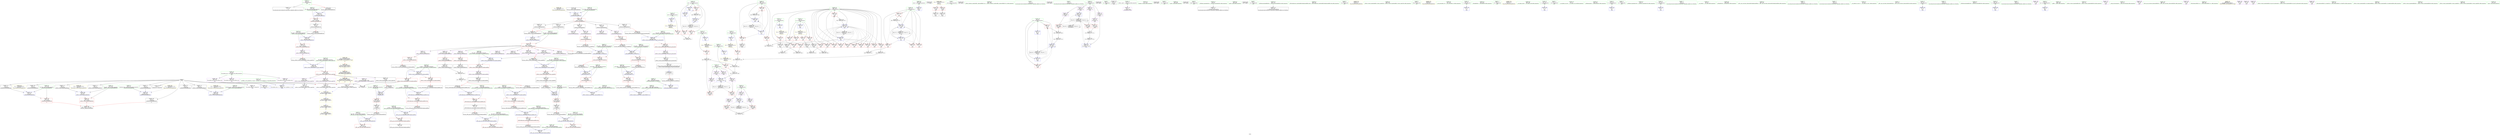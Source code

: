 digraph "SVFG" {
	label="SVFG";

	Node0x56358cc2d360 [shape=record,color=grey,label="{NodeID: 0\nNullPtr}"];
	Node0x56358cc2d360 -> Node0x56358cc43a40[style=solid];
	Node0x56358cc2d360 -> Node0x56358cc43b40[style=solid];
	Node0x56358cc2d360 -> Node0x56358cc43c10[style=solid];
	Node0x56358cc2d360 -> Node0x56358cc43ce0[style=solid];
	Node0x56358cc2d360 -> Node0x56358cc43db0[style=solid];
	Node0x56358cc2d360 -> Node0x56358cc43e80[style=solid];
	Node0x56358cc2d360 -> Node0x56358cc43f50[style=solid];
	Node0x56358cc2d360 -> Node0x56358cc44020[style=solid];
	Node0x56358cc2d360 -> Node0x56358cc440f0[style=solid];
	Node0x56358cc2d360 -> Node0x56358cc53c00[style=solid];
	Node0x56358cc2d360 -> Node0x56358cc54e10[style=solid];
	Node0x56358cc2d360 -> Node0x56358cc54ee0[style=solid];
	Node0x56358cc2d360 -> Node0x56358cc54fb0[style=solid];
	Node0x56358cc2d360 -> Node0x56358cc5fc90[style=solid];
	Node0x56358cc911a0 [shape=record,color=black,label="{NodeID: 609\n505 = PHI(437, 447, )\n0th arg _ZNSt12_Vector_baseIiSaIiEE12_Vector_implD2Ev }"];
	Node0x56358cc911a0 -> Node0x56358cc55d80[style=solid];
	Node0x56358cc5f810 [shape=record,color=grey,label="{NodeID: 443\n192 = cmp(190, 191, )\n}"];
	Node0x56358cc53d00 [shape=record,color=blue,label="{NodeID: 277\n104\<--103\nthis.addr\<--this\n_ZNSt6vectorIiSaIiEEC2Ev\n}"];
	Node0x56358cc53d00 -> Node0x56358cc47bd0[style=dashed];
	Node0x56358cc47620 [shape=record,color=red,label="{NodeID: 194\n233\<--31\n\<--X\nmain\n}"];
	Node0x56358cc47620 -> Node0x56358cc5f090[style=solid];
	Node0x56358cc43e80 [shape=record,color=black,label="{NodeID: 111\n153\<--3\n\<--dummyVal\n_ZNSt6vectorIiSaIiEED2Ev\n}"];
	Node0x56358cc43e80 -> Node0x56358cc53f70[style=solid];
	Node0x56358cc425d0 [shape=record,color=green,label="{NodeID: 28\n27\<--28\nntst\<--ntst_field_insensitive\nGlob }"];
	Node0x56358cc425d0 -> Node0x56358cc4d2f0[style=solid];
	Node0x56358cc425d0 -> Node0x56358cc4d3c0[style=solid];
	Node0x56358cc425d0 -> Node0x56358cc47480[style=solid];
	Node0x56358cc425d0 -> Node0x56358cc53400[style=solid];
	Node0x56358cc425d0 -> Node0x56358cc54110[style=solid];
	Node0x56358cc425d0 -> Node0x56358cc54ba0[style=solid];
	Node0x56358cc553c0 [shape=record,color=blue,label="{NodeID: 305\n390\<--385\n.addr\<--\n_ZSt8_DestroyIPiiEvT_S1_RSaIT0_E\n}"];
	Node0x56358cc48ce0 [shape=record,color=red,label="{NodeID: 222\n256\<--170\n\<--j\nmain\n}"];
	Node0x56358cc48ce0 -> Node0x56358cc5fb10[style=solid];
	Node0x56358cc4a8f0 [shape=record,color=black,label="{NodeID: 139\n510\<--509\n\<--this1\n_ZNSt12_Vector_baseIiSaIiEE12_Vector_implD2Ev\n|{<s0>30}}"];
	Node0x56358cc4a8f0:s0 -> Node0x56358cc91530[style=solid,color=red];
	Node0x56358cc45130 [shape=record,color=green,label="{NodeID: 56\n164\<--165\nretval\<--retval_field_insensitive\nmain\n}"];
	Node0x56358cc45130 -> Node0x56358cc54040[style=solid];
	Node0x56358cc8f1a0 [shape=record,color=black,label="{NodeID: 582\n77 = PHI()\n}"];
	Node0x56358cc6e1d0 [shape=record,color=yellow,style=double,label="{NodeID: 499\n13V_1 = ENCHI(MR_13V_0)\npts\{1 \}\nFun[main]}"];
	Node0x56358cc6e1d0 -> Node0x56358cc47a30[style=dashed];
	Node0x56358cc6e1d0 -> Node0x56358cc47b00[style=dashed];
	Node0x56358cc523e0 [shape=record,color=red,label="{NodeID: 250\n498\<--486\n\<--__n.addr\n_ZNSt12_Vector_baseIiSaIiEE13_M_deallocateEPim\n|{<s0>29}}"];
	Node0x56358cc523e0:s0 -> Node0x56358cc90f20[style=solid,color=red];
	Node0x56358cc4c040 [shape=record,color=purple,label="{NodeID: 167\n131\<--130\n_M_impl\<--\n_ZNSt6vectorIiSaIiEED2Ev\n}"];
	Node0x56358cc46a30 [shape=record,color=green,label="{NodeID: 84\n458\<--459\n__last.addr\<--__last.addr_field_insensitive\n_ZSt8_DestroyIPiEvT_S1_\n}"];
	Node0x56358cc46a30 -> Node0x56358cc520a0[style=solid];
	Node0x56358cc46a30 -> Node0x56358cc558a0[style=solid];
	Node0x56358cc2dec0 [shape=record,color=green,label="{NodeID: 1\n7\<--1\n__dso_handle\<--dummyObj\nGlob }"];
	Node0x56358cc913b0 [shape=record,color=black,label="{NodeID: 610\n411 = PHI(145, 155, )\n0th arg _ZNSt12_Vector_baseIiSaIiEED2Ev }"];
	Node0x56358cc913b0 -> Node0x56358cc55560[style=solid];
	Node0x56358cc5f990 [shape=record,color=grey,label="{NodeID: 444\n266 = cmp(262, 265, )\n}"];
	Node0x56358cc53dd0 [shape=record,color=blue,label="{NodeID: 278\n122\<--121\nthis.addr\<--this\n_ZNSt6vectorIiSaIiEED2Ev\n}"];
	Node0x56358cc53dd0 -> Node0x56358cc47ca0[style=dashed];
	Node0x56358cc476f0 [shape=record,color=red,label="{NodeID: 195\n241\<--34\n\<--Y\nmain\n}"];
	Node0x56358cc476f0 -> Node0x56358cc5ec10[style=solid];
	Node0x56358cc43f50 [shape=record,color=black,label="{NodeID: 112\n442\<--3\n\<--dummyVal\n_ZNSt12_Vector_baseIiSaIiEED2Ev\n}"];
	Node0x56358cc426d0 [shape=record,color=green,label="{NodeID: 29\n29\<--30\ntall\<--tall_field_insensitive\nGlob }"];
	Node0x56358cc426d0 -> Node0x56358cc47550[style=solid];
	Node0x56358cc426d0 -> Node0x56358cc53500[style=solid];
	Node0x56358cc55490 [shape=record,color=blue,label="{NodeID: 306\n403\<--402\nthis.addr\<--this\n_ZNSt12_Vector_baseIiSaIiEE19_M_get_Tp_allocatorEv\n}"];
	Node0x56358cc55490 -> Node0x56358cc51af0[style=dashed];
	Node0x56358cc48db0 [shape=record,color=red,label="{NodeID: 223\n263\<--170\n\<--j\nmain\n}"];
	Node0x56358cc4a9c0 [shape=record,color=black,label="{NodeID: 140\n529\<--528\n\<--\n_ZNSt16allocator_traitsISaIiEE10deallocateERS0_Pim\n|{<s0>31}}"];
	Node0x56358cc4a9c0:s0 -> Node0x56358cc90090[style=solid,color=red];
	Node0x56358cc45200 [shape=record,color=green,label="{NodeID: 57\n166\<--167\ni\<--i_field_insensitive\nmain\n}"];
	Node0x56358cc45200 -> Node0x56358cc47fe0[style=solid];
	Node0x56358cc45200 -> Node0x56358cc480b0[style=solid];
	Node0x56358cc45200 -> Node0x56358cc48180[style=solid];
	Node0x56358cc45200 -> Node0x56358cc541e0[style=solid];
	Node0x56358cc45200 -> Node0x56358cc542b0[style=solid];
	Node0x56358cc8f270 [shape=record,color=black,label="{NodeID: 583\n98 = PHI()\n}"];
	Node0x56358cc6e2e0 [shape=record,color=yellow,style=double,label="{NodeID: 500\n15V_1 = ENCHI(MR_15V_0)\npts\{18 \}\nFun[main]}"];
	Node0x56358cc6e2e0 -> Node0x56358cc4cee0[style=dashed];
	Node0x56358cc524b0 [shape=record,color=red,label="{NodeID: 251\n509\<--506\nthis1\<--this.addr\n_ZNSt12_Vector_baseIiSaIiEE12_Vector_implD2Ev\n}"];
	Node0x56358cc524b0 -> Node0x56358cc4a8f0[style=solid];
	Node0x56358cc4c110 [shape=record,color=purple,label="{NodeID: 168\n132\<--130\n_M_start\<--\n_ZNSt6vectorIiSaIiEED2Ev\n}"];
	Node0x56358cc4c110 -> Node0x56358cc47e40[style=solid];
	Node0x56358cc46b00 [shape=record,color=green,label="{NodeID: 85\n465\<--466\n_ZNSt12_Destroy_auxILb1EE9__destroyIPiEEvT_S3_\<--_ZNSt12_Destroy_auxILb1EE9__destroyIPiEEvT_S3__field_insensitive\n}"];
	Node0x56358cc2df80 [shape=record,color=green,label="{NodeID: 2\n9\<--1\n\<--dummyObj\nCan only get source location for instruction, argument, global var or function.}"];
	Node0x56358cc91530 [shape=record,color=black,label="{NodeID: 611\n559 = PHI(510, )\n0th arg _ZNSaIiED2Ev }"];
	Node0x56358cc91530 -> Node0x56358cc56330[style=solid];
	Node0x56358cc5fb10 [shape=record,color=grey,label="{NodeID: 445\n258 = cmp(256, 257, )\n}"];
	Node0x56358cc53ea0 [shape=record,color=blue,label="{NodeID: 279\n124\<--151\nexn.slot\<--\n_ZNSt6vectorIiSaIiEED2Ev\n}"];
	Node0x56358cc53ea0 -> Node0x56358cc47d70[style=dashed];
	Node0x56358cc477c0 [shape=record,color=red,label="{NodeID: 196\n246\<--36\n\<--Z\nmain\n}"];
	Node0x56358cc477c0 -> Node0x56358cc5ef10[style=solid];
	Node0x56358cc44020 [shape=record,color=black,label="{NodeID: 113\n443\<--3\n\<--dummyVal\n_ZNSt12_Vector_baseIiSaIiEED2Ev\n}"];
	Node0x56358cc44020 -> Node0x56358cc55630[style=solid];
	Node0x56358cc427d0 [shape=record,color=green,label="{NodeID: 30\n31\<--33\nX\<--X_field_insensitive\nGlob }"];
	Node0x56358cc427d0 -> Node0x56358cc47620[style=solid];
	Node0x56358cc427d0 -> Node0x56358cc53600[style=solid];
	Node0x56358cc55560 [shape=record,color=blue,label="{NodeID: 307\n412\<--411\nthis.addr\<--this\n_ZNSt12_Vector_baseIiSaIiEED2Ev\n}"];
	Node0x56358cc55560 -> Node0x56358cc51bc0[style=dashed];
	Node0x56358cc48e80 [shape=record,color=red,label="{NodeID: 224\n271\<--170\n\<--j\nmain\n}"];
	Node0x56358cc4aa90 [shape=record,color=black,label="{NodeID: 141\n551\<--550\n\<--\n_ZN9__gnu_cxx13new_allocatorIiE10deallocateEPim\n}"];
	Node0x56358cc452d0 [shape=record,color=green,label="{NodeID: 58\n168\<--169\ni8\<--i8_field_insensitive\nmain\n}"];
	Node0x56358cc452d0 -> Node0x56358cc48250[style=solid];
	Node0x56358cc452d0 -> Node0x56358cc48320[style=solid];
	Node0x56358cc452d0 -> Node0x56358cc483f0[style=solid];
	Node0x56358cc452d0 -> Node0x56358cc484c0[style=solid];
	Node0x56358cc452d0 -> Node0x56358cc48590[style=solid];
	Node0x56358cc452d0 -> Node0x56358cc48660[style=solid];
	Node0x56358cc452d0 -> Node0x56358cc48730[style=solid];
	Node0x56358cc452d0 -> Node0x56358cc48800[style=solid];
	Node0x56358cc452d0 -> Node0x56358cc488d0[style=solid];
	Node0x56358cc452d0 -> Node0x56358cc489a0[style=solid];
	Node0x56358cc452d0 -> Node0x56358cc48a70[style=solid];
	Node0x56358cc452d0 -> Node0x56358cc48b40[style=solid];
	Node0x56358cc452d0 -> Node0x56358cc48c10[style=solid];
	Node0x56358cc452d0 -> Node0x56358cc54450[style=solid];
	Node0x56358cc452d0 -> Node0x56358cc54ad0[style=solid];
	Node0x56358cc8f340 [shape=record,color=black,label="{NodeID: 584\n184 = PHI()\n}"];
	Node0x56358cc6e3c0 [shape=record,color=yellow,style=double,label="{NodeID: 501\n17V_1 = ENCHI(MR_17V_0)\npts\{20 \}\nFun[main]}"];
	Node0x56358cc6e3c0 -> Node0x56358cc4cfb0[style=dashed];
	Node0x56358cc6e3c0 -> Node0x56358cc4d080[style=dashed];
	Node0x56358cc6e3c0 -> Node0x56358cc4d150[style=dashed];
	Node0x56358cc6e3c0 -> Node0x56358cc4d220[style=dashed];
	Node0x56358cc52580 [shape=record,color=red,label="{NodeID: 252\n528\<--519\n\<--__a.addr\n_ZNSt16allocator_traitsISaIiEE10deallocateERS0_Pim\n}"];
	Node0x56358cc52580 -> Node0x56358cc4a9c0[style=solid];
	Node0x56358cc4c1e0 [shape=record,color=purple,label="{NodeID: 169\n135\<--134\n_M_impl2\<--\n_ZNSt6vectorIiSaIiEED2Ev\n}"];
	Node0x56358cc46c00 [shape=record,color=green,label="{NodeID: 86\n471\<--472\n.addr\<--.addr_field_insensitive\n_ZNSt12_Destroy_auxILb1EE9__destroyIPiEEvT_S3_\n}"];
	Node0x56358cc46c00 -> Node0x56358cc55970[style=solid];
	Node0x56358cc2e040 [shape=record,color=green,label="{NodeID: 3\n32\<--1\n\<--dummyObj\nCan only get source location for instruction, argument, global var or function.}"];
	Node0x56358cc91640 [shape=record,color=black,label="{NodeID: 612\n348 = PHI(326, )\n0th arg _ZNSt12_Vector_baseIiSaIiEE12_Vector_implC2Ev }"];
	Node0x56358cc91640 -> Node0x56358cc54d40[style=solid];
	Node0x56358cc5fc90 [shape=record,color=grey,label="{NodeID: 446\n493 = cmp(492, 3, )\n}"];
	Node0x56358cc53f70 [shape=record,color=blue,label="{NodeID: 280\n126\<--153\nehselector.slot\<--\n_ZNSt6vectorIiSaIiEED2Ev\n}"];
	Node0x56358cc47890 [shape=record,color=red,label="{NodeID: 197\n286\<--44\n\<--ans\nmain\n}"];
	Node0x56358cc47890 -> Node0x56358cc5e790[style=solid];
	Node0x56358cc440f0 [shape=record,color=black,label="{NodeID: 114\n445\<--3\n\<--dummyVal\n_ZNSt12_Vector_baseIiSaIiEED2Ev\n}"];
	Node0x56358cc440f0 -> Node0x56358cc55700[style=solid];
	Node0x56358cc428d0 [shape=record,color=green,label="{NodeID: 31\n34\<--35\nY\<--Y_field_insensitive\nGlob }"];
	Node0x56358cc428d0 -> Node0x56358cc476f0[style=solid];
	Node0x56358cc428d0 -> Node0x56358cc53700[style=solid];
	Node0x56358cc55630 [shape=record,color=blue,label="{NodeID: 308\n414\<--443\nexn.slot\<--\n_ZNSt12_Vector_baseIiSaIiEED2Ev\n}"];
	Node0x56358cc55630 -> Node0x56358cc51c90[style=dashed];
	Node0x56358cc48f50 [shape=record,color=red,label="{NodeID: 225\n282\<--170\n\<--j\nmain\n}"];
	Node0x56358cc48f50 -> Node0x56358cc5e910[style=solid];
	Node0x56358cc4ab60 [shape=record,color=black,label="{NodeID: 142\n564\<--563\n\<--this1\n_ZNSaIiED2Ev\n|{<s0>33}}"];
	Node0x56358cc4ab60:s0 -> Node0x56358cc90b30[style=solid,color=red];
	Node0x56358cc453a0 [shape=record,color=green,label="{NodeID: 59\n170\<--171\nj\<--j_field_insensitive\nmain\n}"];
	Node0x56358cc453a0 -> Node0x56358cc48ce0[style=solid];
	Node0x56358cc453a0 -> Node0x56358cc48db0[style=solid];
	Node0x56358cc453a0 -> Node0x56358cc48e80[style=solid];
	Node0x56358cc453a0 -> Node0x56358cc48f50[style=solid];
	Node0x56358cc453a0 -> Node0x56358cc54790[style=solid];
	Node0x56358cc453a0 -> Node0x56358cc54930[style=solid];
	Node0x56358cc8f410 [shape=record,color=black,label="{NodeID: 585\n195 = PHI()\n}"];
	Node0x56358cc52650 [shape=record,color=red,label="{NodeID: 253\n530\<--521\n\<--__p.addr\n_ZNSt16allocator_traitsISaIiEE10deallocateERS0_Pim\n|{<s0>31}}"];
	Node0x56358cc52650:s0 -> Node0x56358cc901a0[style=solid,color=red];
	Node0x56358cc4c2b0 [shape=record,color=purple,label="{NodeID: 170\n136\<--134\n_M_finish\<--\n_ZNSt6vectorIiSaIiEED2Ev\n}"];
	Node0x56358cc4c2b0 -> Node0x56358cc47f10[style=solid];
	Node0x56358cc46cd0 [shape=record,color=green,label="{NodeID: 87\n473\<--474\n.addr1\<--.addr1_field_insensitive\n_ZNSt12_Destroy_auxILb1EE9__destroyIPiEEvT_S3_\n}"];
	Node0x56358cc46cd0 -> Node0x56358cc55a40[style=solid];
	Node0x56358cc2e100 [shape=record,color=green,label="{NodeID: 4\n49\<--1\n.str\<--dummyObj\nGlob }"];
	Node0x56358cc91750 [shape=record,color=black,label="{NodeID: 613\n479 = PHI(419, )\n0th arg _ZNSt12_Vector_baseIiSaIiEE13_M_deallocateEPim }"];
	Node0x56358cc91750 -> Node0x56358cc55b10[style=solid];
	Node0x56358cc6e4f0 [shape=record,color=black,label="{NodeID: 447\nMR_19V_3 = PHI(MR_19V_4, MR_19V_2, )\npts\{28 \}\n}"];
	Node0x56358cc6e4f0 -> Node0x56358cc4d2f0[style=dashed];
	Node0x56358cc6e4f0 -> Node0x56358cc4d3c0[style=dashed];
	Node0x56358cc6e4f0 -> Node0x56358cc47480[style=dashed];
	Node0x56358cc6e4f0 -> Node0x56358cc54ba0[style=dashed];
	Node0x56358cc54040 [shape=record,color=blue,label="{NodeID: 281\n164\<--9\nretval\<--\nmain\n}"];
	Node0x56358cc47960 [shape=record,color=red,label="{NodeID: 198\n299\<--44\n\<--ans\nmain\n}"];
	Node0x56358cc494e0 [shape=record,color=black,label="{NodeID: 115\n163\<--9\nmain_ret\<--\nmain\n}"];
	Node0x56358cc429d0 [shape=record,color=green,label="{NodeID: 32\n36\<--37\nZ\<--Z_field_insensitive\nGlob }"];
	Node0x56358cc429d0 -> Node0x56358cc477c0[style=solid];
	Node0x56358cc429d0 -> Node0x56358cc53800[style=solid];
	Node0x56358cc74ea0 [shape=record,color=yellow,style=double,label="{NodeID: 475\n2V_1 = ENCHI(MR_2V_0)\npts\{480000 480001 480002 \}\nFun[_ZNSt6vectorIiSaIiEEC2Ev]|{<s0>5}}"];
	Node0x56358cc74ea0:s0 -> Node0x56358cc75b50[style=dashed,color=red];
	Node0x56358cc55700 [shape=record,color=blue,label="{NodeID: 309\n416\<--445\nehselector.slot\<--\n_ZNSt12_Vector_baseIiSaIiEED2Ev\n}"];
	Node0x56358cc49020 [shape=record,color=red,label="{NodeID: 226\n225\<--224\n\<--arrayidx13\nmain\n}"];
	Node0x56358cc49020 -> Node0x56358cc54520[style=solid];
	Node0x56358cc4ac30 [shape=record,color=purple,label="{NodeID: 143\n76\<--4\n\<--_ZStL8__ioinit\n__cxx_global_var_init\n}"];
	Node0x56358cc45470 [shape=record,color=green,label="{NodeID: 60\n177\<--178\nfreopen\<--freopen_field_insensitive\n}"];
	Node0x56358cc8f4e0 [shape=record,color=black,label="{NodeID: 586\n206 = PHI()\n}"];
	Node0x56358cc771b0 [shape=record,color=yellow,style=double,label="{NodeID: 503\n21V_1 = ENCHI(MR_21V_0)\npts\{30 \}\nFun[main]}"];
	Node0x56358cc771b0 -> Node0x56358cc47550[style=dashed];
	Node0x56358cc52720 [shape=record,color=red,label="{NodeID: 254\n531\<--523\n\<--__n.addr\n_ZNSt16allocator_traitsISaIiEE10deallocateERS0_Pim\n|{<s0>31}}"];
	Node0x56358cc52720:s0 -> Node0x56358cc902e0[style=solid,color=red];
	Node0x56358cc4c380 [shape=record,color=purple,label="{NodeID: 171\n326\<--325\n_M_impl\<--this1\n_ZNSt12_Vector_baseIiSaIiEEC2Ev\n|{<s0>18}}"];
	Node0x56358cc4c380:s0 -> Node0x56358cc91640[style=solid,color=red];
	Node0x56358cc46da0 [shape=record,color=green,label="{NodeID: 88\n482\<--483\nthis.addr\<--this.addr_field_insensitive\n_ZNSt12_Vector_baseIiSaIiEE13_M_deallocateEPim\n}"];
	Node0x56358cc46da0 -> Node0x56358cc52170[style=solid];
	Node0x56358cc46da0 -> Node0x56358cc55b10[style=solid];
	Node0x56358cc2e1c0 [shape=record,color=green,label="{NodeID: 5\n51\<--1\n.str.2\<--dummyObj\nGlob }"];
	Node0x56358cc91860 [shape=record,color=black,label="{NodeID: 614\n480 = PHI(422, )\n1st arg _ZNSt12_Vector_baseIiSaIiEE13_M_deallocateEPim }"];
	Node0x56358cc91860 -> Node0x56358cc55be0[style=solid];
	Node0x56358cc6e5e0 [shape=record,color=black,label="{NodeID: 448\nMR_29V_2 = PHI(MR_29V_4, MR_29V_1, )\npts\{45 \}\n}"];
	Node0x56358cc6e5e0 -> Node0x56358cc54380[style=dashed];
	Node0x56358cc54110 [shape=record,color=blue,label="{NodeID: 282\n27\<--188\nntst\<--\nmain\n}"];
	Node0x56358cc54110 -> Node0x56358cc6e4f0[style=dashed];
	Node0x56358cc47a30 [shape=record,color=red,label="{NodeID: 199\n173\<--53\n\<--stdin\nmain\n}"];
	Node0x56358cc47a30 -> Node0x56358cc49d90[style=solid];
	Node0x56358cc495b0 [shape=record,color=black,label="{NodeID: 116\n47\<--46\n\<--v\nCan only get source location for instruction, argument, global var or function.}"];
	Node0x56358cc42ad0 [shape=record,color=green,label="{NodeID: 33\n38\<--39\na\<--a_field_insensitive\nGlob }"];
	Node0x56358cc42ad0 -> Node0x56358cc4ad00[style=solid];
	Node0x56358cc42ad0 -> Node0x56358cc4add0[style=solid];
	Node0x56358cc42ad0 -> Node0x56358cc4aea0[style=solid];
	Node0x56358cc557d0 [shape=record,color=blue,label="{NodeID: 310\n456\<--454\n__first.addr\<--__first\n_ZSt8_DestroyIPiEvT_S1_\n}"];
	Node0x56358cc557d0 -> Node0x56358cc51fd0[style=dashed];
	Node0x56358cc490f0 [shape=record,color=red,label="{NodeID: 227\n239\<--238\n\<--arrayidx18\nmain\n}"];
	Node0x56358cc490f0 -> Node0x56358cc5f090[style=solid];
	Node0x56358cc4ad00 [shape=record,color=purple,label="{NodeID: 144\n227\<--38\narrayidx14\<--a\nmain\n}"];
	Node0x56358cc4ad00 -> Node0x56358cc54520[style=solid];
	Node0x56358cc45570 [shape=record,color=green,label="{NodeID: 61\n185\<--186\nscanf\<--scanf_field_insensitive\n}"];
	Node0x56358cc8f5b0 [shape=record,color=black,label="{NodeID: 587\n301 = PHI()\n}"];
	Node0x56358cc77290 [shape=record,color=yellow,style=double,label="{NodeID: 504\n23V_1 = ENCHI(MR_23V_0)\npts\{33 \}\nFun[main]}"];
	Node0x56358cc77290 -> Node0x56358cc47620[style=dashed];
	Node0x56358cc527f0 [shape=record,color=red,label="{NodeID: 255\n549\<--540\nthis1\<--this.addr\n_ZN9__gnu_cxx13new_allocatorIiE10deallocateEPim\n}"];
	Node0x56358cc4c450 [shape=record,color=purple,label="{NodeID: 172\n357\<--352\n_M_start\<--this1\n_ZNSt12_Vector_baseIiSaIiEE12_Vector_implC2Ev\n}"];
	Node0x56358cc4c450 -> Node0x56358cc54e10[style=solid];
	Node0x56358cc46e70 [shape=record,color=green,label="{NodeID: 89\n484\<--485\n__p.addr\<--__p.addr_field_insensitive\n_ZNSt12_Vector_baseIiSaIiEE13_M_deallocateEPim\n}"];
	Node0x56358cc46e70 -> Node0x56358cc52240[style=solid];
	Node0x56358cc46e70 -> Node0x56358cc52310[style=solid];
	Node0x56358cc46e70 -> Node0x56358cc55be0[style=solid];
	Node0x56358cc414b0 [shape=record,color=green,label="{NodeID: 6\n53\<--1\nstdin\<--dummyObj\nGlob }"];
	Node0x56358cc919a0 [shape=record,color=black,label="{NodeID: 615\n481 = PHI(432, )\n2nd arg _ZNSt12_Vector_baseIiSaIiEE13_M_deallocateEPim }"];
	Node0x56358cc919a0 -> Node0x56358cc55cb0[style=solid];
	Node0x56358cc6eae0 [shape=record,color=black,label="{NodeID: 449\nMR_33V_2 = PHI(MR_33V_4, MR_33V_1, )\npts\{167 \}\n}"];
	Node0x56358cc6eae0 -> Node0x56358cc541e0[style=dashed];
	Node0x56358cc541e0 [shape=record,color=blue,label="{NodeID: 283\n166\<--9\ni\<--\nmain\n}"];
	Node0x56358cc541e0 -> Node0x56358cc47fe0[style=dashed];
	Node0x56358cc541e0 -> Node0x56358cc480b0[style=dashed];
	Node0x56358cc541e0 -> Node0x56358cc48180[style=dashed];
	Node0x56358cc541e0 -> Node0x56358cc542b0[style=dashed];
	Node0x56358cc541e0 -> Node0x56358cc6eae0[style=dashed];
	Node0x56358cc47b00 [shape=record,color=red,label="{NodeID: 200\n179\<--58\n\<--stdout\nmain\n}"];
	Node0x56358cc47b00 -> Node0x56358cc49e60[style=solid];
	Node0x56358cc496b0 [shape=record,color=black,label="{NodeID: 117\n78\<--79\n\<--_ZNSt8ios_base4InitD1Ev\nCan only get source location for instruction, argument, global var or function.}"];
	Node0x56358cc42bd0 [shape=record,color=green,label="{NodeID: 34\n40\<--41\ng\<--g_field_insensitive\nGlob }"];
	Node0x56358cc42bd0 -> Node0x56358cc4af70[style=solid];
	Node0x56358cc42bd0 -> Node0x56358cc4b040[style=solid];
	Node0x56358cc42bd0 -> Node0x56358cc4b110[style=solid];
	Node0x56358cc42bd0 -> Node0x56358cc4b1e0[style=solid];
	Node0x56358cc558a0 [shape=record,color=blue,label="{NodeID: 311\n458\<--455\n__last.addr\<--__last\n_ZSt8_DestroyIPiEvT_S1_\n}"];
	Node0x56358cc558a0 -> Node0x56358cc520a0[style=dashed];
	Node0x56358cc491c0 [shape=record,color=red,label="{NodeID: 228\n262\<--261\n\<--arrayidx28\nmain\n}"];
	Node0x56358cc491c0 -> Node0x56358cc5f990[style=solid];
	Node0x56358cc4add0 [shape=record,color=purple,label="{NodeID: 145\n261\<--38\narrayidx28\<--a\nmain\n}"];
	Node0x56358cc4add0 -> Node0x56358cc491c0[style=solid];
	Node0x56358cc45670 [shape=record,color=green,label="{NodeID: 62\n302\<--303\nprintf\<--printf_field_insensitive\n}"];
	Node0x56358cc8f6b0 [shape=record,color=black,label="{NodeID: 588\n337 = PHI()\n}"];
	Node0x56358cc77370 [shape=record,color=yellow,style=double,label="{NodeID: 505\n25V_1 = ENCHI(MR_25V_0)\npts\{35 \}\nFun[main]}"];
	Node0x56358cc77370 -> Node0x56358cc476f0[style=dashed];
	Node0x56358cc528c0 [shape=record,color=red,label="{NodeID: 256\n550\<--542\n\<--__p.addr\n_ZN9__gnu_cxx13new_allocatorIiE10deallocateEPim\n}"];
	Node0x56358cc528c0 -> Node0x56358cc4aa90[style=solid];
	Node0x56358cc4c520 [shape=record,color=purple,label="{NodeID: 173\n359\<--352\n_M_finish\<--this1\n_ZNSt12_Vector_baseIiSaIiEE12_Vector_implC2Ev\n}"];
	Node0x56358cc4c520 -> Node0x56358cc54ee0[style=solid];
	Node0x56358cc46f40 [shape=record,color=green,label="{NodeID: 90\n486\<--487\n__n.addr\<--__n.addr_field_insensitive\n_ZNSt12_Vector_baseIiSaIiEE13_M_deallocateEPim\n}"];
	Node0x56358cc46f40 -> Node0x56358cc523e0[style=solid];
	Node0x56358cc46f40 -> Node0x56358cc55cb0[style=solid];
	Node0x56358cc41540 [shape=record,color=green,label="{NodeID: 7\n54\<--1\n.str.3\<--dummyObj\nGlob }"];
	Node0x56358cc924d0 [shape=record,color=black,label="{NodeID: 616\n402 = PHI(138, )\n0th arg _ZNSt12_Vector_baseIiSaIiEE19_M_get_Tp_allocatorEv }"];
	Node0x56358cc924d0 -> Node0x56358cc55490[style=solid];
	Node0x56358cc6efe0 [shape=record,color=black,label="{NodeID: 450\nMR_35V_2 = PHI(MR_35V_4, MR_35V_1, )\npts\{169 \}\n}"];
	Node0x56358cc6efe0 -> Node0x56358cc54450[style=dashed];
	Node0x56358cc542b0 [shape=record,color=blue,label="{NodeID: 284\n166\<--209\ni\<--inc\nmain\n}"];
	Node0x56358cc542b0 -> Node0x56358cc47fe0[style=dashed];
	Node0x56358cc542b0 -> Node0x56358cc480b0[style=dashed];
	Node0x56358cc542b0 -> Node0x56358cc48180[style=dashed];
	Node0x56358cc542b0 -> Node0x56358cc542b0[style=dashed];
	Node0x56358cc542b0 -> Node0x56358cc6eae0[style=dashed];
	Node0x56358cc47bd0 [shape=record,color=red,label="{NodeID: 201\n107\<--104\nthis1\<--this.addr\n_ZNSt6vectorIiSaIiEEC2Ev\n}"];
	Node0x56358cc47bd0 -> Node0x56358cc498b0[style=solid];
	Node0x56358cc497b0 [shape=record,color=black,label="{NodeID: 118\n99\<--100\n\<--_ZNSt6vectorIiSaIiEED2Ev\nCan only get source location for instruction, argument, global var or function.}"];
	Node0x56358cc42cd0 [shape=record,color=green,label="{NodeID: 35\n42\<--43\nh\<--h_field_insensitive\nGlob }"];
	Node0x56358cc42cd0 -> Node0x56358cc4b2b0[style=solid];
	Node0x56358cc42cd0 -> Node0x56358cc4b380[style=solid];
	Node0x56358cc42cd0 -> Node0x56358cc4b450[style=solid];
	Node0x56358cc42cd0 -> Node0x56358cc4b520[style=solid];
	Node0x56358cc42cd0 -> Node0x56358cc4b5f0[style=solid];
	Node0x56358cc55970 [shape=record,color=blue,label="{NodeID: 312\n471\<--469\n.addr\<--\n_ZNSt12_Destroy_auxILb1EE9__destroyIPiEEvT_S3_\n}"];
	Node0x56358cc49290 [shape=record,color=red,label="{NodeID: 229\n265\<--264\n\<--arrayidx29\nmain\n}"];
	Node0x56358cc49290 -> Node0x56358cc5f990[style=solid];
	Node0x56358cc4aea0 [shape=record,color=purple,label="{NodeID: 146\n264\<--38\narrayidx29\<--a\nmain\n}"];
	Node0x56358cc4aea0 -> Node0x56358cc49290[style=solid];
	Node0x56358cc45770 [shape=record,color=green,label="{NodeID: 63\n322\<--323\nthis.addr\<--this.addr_field_insensitive\n_ZNSt12_Vector_baseIiSaIiEEC2Ev\n}"];
	Node0x56358cc45770 -> Node0x56358cc51610[style=solid];
	Node0x56358cc45770 -> Node0x56358cc54c70[style=solid];
	Node0x56358cc8f7b0 [shape=record,color=black,label="{NodeID: 589\n336 = PHI(114, 158, 450, )\n0th arg __clang_call_terminate }"];
	Node0x56358cc77450 [shape=record,color=yellow,style=double,label="{NodeID: 506\n27V_1 = ENCHI(MR_27V_0)\npts\{37 \}\nFun[main]}"];
	Node0x56358cc77450 -> Node0x56358cc477c0[style=dashed];
	Node0x56358cc5da10 [shape=record,color=grey,label="{NodeID: 423\n306 = Binary(305, 188, )\n}"];
	Node0x56358cc5da10 -> Node0x56358cc54ba0[style=solid];
	Node0x56358cc52990 [shape=record,color=red,label="{NodeID: 257\n563\<--560\nthis1\<--this.addr\n_ZNSaIiED2Ev\n}"];
	Node0x56358cc52990 -> Node0x56358cc4ab60[style=solid];
	Node0x56358cc4c5f0 [shape=record,color=purple,label="{NodeID: 174\n361\<--352\n_M_end_of_storage\<--this1\n_ZNSt12_Vector_baseIiSaIiEE12_Vector_implC2Ev\n}"];
	Node0x56358cc4c5f0 -> Node0x56358cc54fb0[style=solid];
	Node0x56358cc47010 [shape=record,color=green,label="{NodeID: 91\n500\<--501\n_ZNSt16allocator_traitsISaIiEE10deallocateERS0_Pim\<--_ZNSt16allocator_traitsISaIiEE10deallocateERS0_Pim_field_insensitive\n}"];
	Node0x56358cc415d0 [shape=record,color=green,label="{NodeID: 8\n56\<--1\n.str.4\<--dummyObj\nGlob }"];
	Node0x56358cc798f0 [shape=record,color=yellow,style=double,label="{NodeID: 534\nRETMU(7V_2)\npts\{123 \}\nFun[_ZNSt6vectorIiSaIiEED2Ev]}"];
	Node0x56358cc6f4e0 [shape=record,color=black,label="{NodeID: 451\nMR_37V_2 = PHI(MR_37V_3, MR_37V_1, )\npts\{171 \}\n}"];
	Node0x56358cc6f4e0 -> Node0x56358cc54790[style=dashed];
	Node0x56358cc6f4e0 -> Node0x56358cc6f4e0[style=dashed];
	Node0x56358cc54380 [shape=record,color=blue,label="{NodeID: 285\n44\<--32\nans\<--\nmain\n}"];
	Node0x56358cc54380 -> Node0x56358cc47890[style=dashed];
	Node0x56358cc54380 -> Node0x56358cc47960[style=dashed];
	Node0x56358cc54380 -> Node0x56358cc54a00[style=dashed];
	Node0x56358cc54380 -> Node0x56358cc6e5e0[style=dashed];
	Node0x56358cc47ca0 [shape=record,color=red,label="{NodeID: 202\n129\<--122\nthis1\<--this.addr\n_ZNSt6vectorIiSaIiEED2Ev\n}"];
	Node0x56358cc47ca0 -> Node0x56358cc49980[style=solid];
	Node0x56358cc47ca0 -> Node0x56358cc49a50[style=solid];
	Node0x56358cc47ca0 -> Node0x56358cc49b20[style=solid];
	Node0x56358cc47ca0 -> Node0x56358cc49bf0[style=solid];
	Node0x56358cc47ca0 -> Node0x56358cc49cc0[style=solid];
	Node0x56358cc498b0 [shape=record,color=black,label="{NodeID: 119\n108\<--107\n\<--this1\n_ZNSt6vectorIiSaIiEEC2Ev\n|{<s0>5}}"];
	Node0x56358cc498b0:s0 -> Node0x56358cc91060[style=solid,color=red];
	Node0x56358cc42dd0 [shape=record,color=green,label="{NodeID: 36\n44\<--45\nans\<--ans_field_insensitive\nGlob }"];
	Node0x56358cc42dd0 -> Node0x56358cc47890[style=solid];
	Node0x56358cc42dd0 -> Node0x56358cc47960[style=solid];
	Node0x56358cc42dd0 -> Node0x56358cc53900[style=solid];
	Node0x56358cc42dd0 -> Node0x56358cc54380[style=solid];
	Node0x56358cc42dd0 -> Node0x56358cc54a00[style=solid];
	Node0x56358cc55a40 [shape=record,color=blue,label="{NodeID: 313\n473\<--470\n.addr1\<--\n_ZNSt12_Destroy_auxILb1EE9__destroyIPiEEvT_S3_\n}"];
	Node0x56358cc49360 [shape=record,color=red,label="{NodeID: 230\n270\<--269\n\<--arrayidx31\nmain\n}"];
	Node0x56358cc49360 -> Node0x56358cc5e010[style=solid];
	Node0x56358cc4af70 [shape=record,color=purple,label="{NodeID: 147\n204\<--40\narrayidx\<--g\nmain\n}"];
	Node0x56358cc45840 [shape=record,color=green,label="{NodeID: 64\n328\<--329\n_ZNSt12_Vector_baseIiSaIiEE12_Vector_implC2Ev\<--_ZNSt12_Vector_baseIiSaIiEE12_Vector_implC2Ev_field_insensitive\n}"];
	Node0x56358cc8fb40 [shape=record,color=black,label="{NodeID: 590\n383 = PHI(133, )\n0th arg _ZSt8_DestroyIPiiEvT_S1_RSaIT0_E }"];
	Node0x56358cc8fb40 -> Node0x56358cc55220[style=solid];
	Node0x56358cc5db90 [shape=record,color=grey,label="{NodeID: 424\n431 = Binary(429, 430, )\n}"];
	Node0x56358cc5db90 -> Node0x56358cc5dd10[style=solid];
	Node0x56358cc52a60 [shape=record,color=red,label="{NodeID: 258\n574\<--571\nthis1\<--this.addr\n_ZN9__gnu_cxx13new_allocatorIiED2Ev\n}"];
	Node0x56358cc4c6c0 [shape=record,color=purple,label="{NodeID: 175\n407\<--406\n_M_impl\<--this1\n_ZNSt12_Vector_baseIiSaIiEE19_M_get_Tp_allocatorEv\n}"];
	Node0x56358cc4c6c0 -> Node0x56358cc4a4e0[style=solid];
	Node0x56358cc47110 [shape=record,color=green,label="{NodeID: 92\n506\<--507\nthis.addr\<--this.addr_field_insensitive\n_ZNSt12_Vector_baseIiSaIiEE12_Vector_implD2Ev\n}"];
	Node0x56358cc47110 -> Node0x56358cc524b0[style=solid];
	Node0x56358cc47110 -> Node0x56358cc55d80[style=solid];
	Node0x56358cc41690 [shape=record,color=green,label="{NodeID: 9\n58\<--1\nstdout\<--dummyObj\nGlob }"];
	Node0x56358cc79a00 [shape=record,color=yellow,style=double,label="{NodeID: 535\nRETMU(9V_1)\npts\{125 \}\nFun[_ZNSt6vectorIiSaIiEED2Ev]}"];
	Node0x56358cc6f9e0 [shape=record,color=black,label="{NodeID: 452\nMR_39V_2 = PHI(MR_39V_3, MR_39V_1, )\npts\{390000 \}\n}"];
	Node0x56358cc6f9e0 -> Node0x56358cc54520[style=dashed];
	Node0x56358cc6f9e0 -> Node0x56358cc6f9e0[style=dashed];
	Node0x56358cc54450 [shape=record,color=blue,label="{NodeID: 286\n168\<--32\ni8\<--\nmain\n}"];
	Node0x56358cc54450 -> Node0x56358cc48250[style=dashed];
	Node0x56358cc54450 -> Node0x56358cc48320[style=dashed];
	Node0x56358cc54450 -> Node0x56358cc483f0[style=dashed];
	Node0x56358cc54450 -> Node0x56358cc484c0[style=dashed];
	Node0x56358cc54450 -> Node0x56358cc48590[style=dashed];
	Node0x56358cc54450 -> Node0x56358cc48660[style=dashed];
	Node0x56358cc54450 -> Node0x56358cc48730[style=dashed];
	Node0x56358cc54450 -> Node0x56358cc48800[style=dashed];
	Node0x56358cc54450 -> Node0x56358cc488d0[style=dashed];
	Node0x56358cc54450 -> Node0x56358cc489a0[style=dashed];
	Node0x56358cc54450 -> Node0x56358cc48a70[style=dashed];
	Node0x56358cc54450 -> Node0x56358cc48b40[style=dashed];
	Node0x56358cc54450 -> Node0x56358cc48c10[style=dashed];
	Node0x56358cc54450 -> Node0x56358cc54ad0[style=dashed];
	Node0x56358cc54450 -> Node0x56358cc6efe0[style=dashed];
	Node0x56358cc47d70 [shape=record,color=red,label="{NodeID: 203\n158\<--124\nexn\<--exn.slot\n_ZNSt6vectorIiSaIiEED2Ev\n|{<s0>11}}"];
	Node0x56358cc47d70:s0 -> Node0x56358cc8f7b0[style=solid,color=red];
	Node0x56358cc49980 [shape=record,color=black,label="{NodeID: 120\n130\<--129\n\<--this1\n_ZNSt6vectorIiSaIiEED2Ev\n}"];
	Node0x56358cc49980 -> Node0x56358cc4c040[style=solid];
	Node0x56358cc49980 -> Node0x56358cc4c110[style=solid];
	Node0x56358cc42ed0 [shape=record,color=green,label="{NodeID: 37\n46\<--48\nv\<--v_field_insensitive\nGlob |{|<s1>3}}"];
	Node0x56358cc42ed0 -> Node0x56358cc495b0[style=solid];
	Node0x56358cc42ed0:s1 -> Node0x56358cc90420[style=solid,color=red];
	Node0x56358cc75390 [shape=record,color=yellow,style=double,label="{NodeID: 480\n7V_1 = ENCHI(MR_7V_0)\npts\{123 \}\nFun[_ZNSt6vectorIiSaIiEED2Ev]}"];
	Node0x56358cc75390 -> Node0x56358cc53dd0[style=dashed];
	Node0x56358cc55b10 [shape=record,color=blue,label="{NodeID: 314\n482\<--479\nthis.addr\<--this\n_ZNSt12_Vector_baseIiSaIiEE13_M_deallocateEPim\n}"];
	Node0x56358cc55b10 -> Node0x56358cc52170[style=dashed];
	Node0x56358cc514b0 [shape=record,color=red,label="{NodeID: 231\n273\<--272\n\<--arrayidx32\nmain\n}"];
	Node0x56358cc514b0 -> Node0x56358cc5e010[style=solid];
	Node0x56358cc4b040 [shape=record,color=purple,label="{NodeID: 148\n224\<--40\narrayidx13\<--g\nmain\n}"];
	Node0x56358cc4b040 -> Node0x56358cc49020[style=solid];
	Node0x56358cc45940 [shape=record,color=green,label="{NodeID: 65\n331\<--332\n__gxx_personality_v0\<--__gxx_personality_v0_field_insensitive\n}"];
	Node0x56358cc8fc50 [shape=record,color=black,label="{NodeID: 591\n384 = PHI(137, )\n1st arg _ZSt8_DestroyIPiiEvT_S1_RSaIT0_E }"];
	Node0x56358cc8fc50 -> Node0x56358cc552f0[style=solid];
	Node0x56358cc5dd10 [shape=record,color=grey,label="{NodeID: 425\n432 = Binary(431, 433, )\n|{<s0>24}}"];
	Node0x56358cc5dd10:s0 -> Node0x56358cc919a0[style=solid,color=red];
	Node0x56358cc52b30 [shape=record,color=blue,label="{NodeID: 259\n8\<--9\ni\<--\nGlob }"];
	Node0x56358cc4c790 [shape=record,color=purple,label="{NodeID: 176\n420\<--419\n_M_impl\<--this1\n_ZNSt12_Vector_baseIiSaIiEED2Ev\n}"];
	Node0x56358cc471e0 [shape=record,color=green,label="{NodeID: 93\n512\<--513\n_ZNSaIiED2Ev\<--_ZNSaIiED2Ev_field_insensitive\n}"];
	Node0x56358cc41750 [shape=record,color=green,label="{NodeID: 10\n59\<--1\n.str.5\<--dummyObj\nGlob }"];
	Node0x56358cc79ae0 [shape=record,color=yellow,style=double,label="{NodeID: 536\nRETMU(11V_1)\npts\{127 \}\nFun[_ZNSt6vectorIiSaIiEED2Ev]}"];
	Node0x56358cc6fee0 [shape=record,color=black,label="{NodeID: 453\nMR_41V_2 = PHI(MR_41V_3, MR_41V_1, )\npts\{410000 \}\n}"];
	Node0x56358cc6fee0 -> Node0x56358cc49020[style=dashed];
	Node0x56358cc6fee0 -> Node0x56358cc490f0[style=dashed];
	Node0x56358cc6fee0 -> Node0x56358cc546c0[style=dashed];
	Node0x56358cc6fee0 -> Node0x56358cc6fee0[style=dashed];
	Node0x56358cc54520 [shape=record,color=blue,label="{NodeID: 287\n227\<--225\narrayidx14\<--\nmain\n}"];
	Node0x56358cc54520 -> Node0x56358cc491c0[style=dashed];
	Node0x56358cc54520 -> Node0x56358cc49290[style=dashed];
	Node0x56358cc54520 -> Node0x56358cc54520[style=dashed];
	Node0x56358cc54520 -> Node0x56358cc6f9e0[style=dashed];
	Node0x56358cc47e40 [shape=record,color=red,label="{NodeID: 204\n133\<--132\n\<--_M_start\n_ZNSt6vectorIiSaIiEED2Ev\n|{<s0>8}}"];
	Node0x56358cc47e40:s0 -> Node0x56358cc8fb40[style=solid,color=red];
	Node0x56358cc49a50 [shape=record,color=black,label="{NodeID: 121\n134\<--129\n\<--this1\n_ZNSt6vectorIiSaIiEED2Ev\n}"];
	Node0x56358cc49a50 -> Node0x56358cc4c1e0[style=solid];
	Node0x56358cc49a50 -> Node0x56358cc4c2b0[style=solid];
	Node0x56358cc42fd0 [shape=record,color=green,label="{NodeID: 38\n65\<--69\nllvm.global_ctors\<--llvm.global_ctors_field_insensitive\nGlob }"];
	Node0x56358cc42fd0 -> Node0x56358cc4bd40[style=solid];
	Node0x56358cc42fd0 -> Node0x56358cc4be40[style=solid];
	Node0x56358cc42fd0 -> Node0x56358cc4bf40[style=solid];
	Node0x56358cc754a0 [shape=record,color=yellow,style=double,label="{NodeID: 481\n9V_1 = ENCHI(MR_9V_0)\npts\{125 \}\nFun[_ZNSt6vectorIiSaIiEED2Ev]}"];
	Node0x56358cc754a0 -> Node0x56358cc53ea0[style=dashed];
	Node0x56358cc55be0 [shape=record,color=blue,label="{NodeID: 315\n484\<--480\n__p.addr\<--__p\n_ZNSt12_Vector_baseIiSaIiEE13_M_deallocateEPim\n}"];
	Node0x56358cc55be0 -> Node0x56358cc52240[style=dashed];
	Node0x56358cc55be0 -> Node0x56358cc52310[style=dashed];
	Node0x56358cc51540 [shape=record,color=red,label="{NodeID: 232\n289\<--288\n\<--arrayidx39\nmain\n}"];
	Node0x56358cc51540 -> Node0x56358cc5e790[style=solid];
	Node0x56358cc4b110 [shape=record,color=purple,label="{NodeID: 149\n238\<--40\narrayidx18\<--g\nmain\n}"];
	Node0x56358cc4b110 -> Node0x56358cc490f0[style=solid];
	Node0x56358cc45a40 [shape=record,color=green,label="{NodeID: 66\n338\<--339\n__cxa_begin_catch\<--__cxa_begin_catch_field_insensitive\n}"];
	Node0x56358cc8fd60 [shape=record,color=black,label="{NodeID: 592\n385 = PHI(139, )\n2nd arg _ZSt8_DestroyIPiiEvT_S1_RSaIT0_E }"];
	Node0x56358cc8fd60 -> Node0x56358cc553c0[style=solid];
	Node0x56358cc5de90 [shape=record,color=grey,label="{NodeID: 426\n275 = Binary(274, 276, )\n}"];
	Node0x56358cc5de90 -> Node0x56358cc54860[style=solid];
	Node0x56358cc52c00 [shape=record,color=blue,label="{NodeID: 260\n11\<--9\nj\<--\nGlob }"];
	Node0x56358cc4c860 [shape=record,color=purple,label="{NodeID: 177\n421\<--419\n_M_start\<--this1\n_ZNSt12_Vector_baseIiSaIiEED2Ev\n}"];
	Node0x56358cc4c860 -> Node0x56358cc51d60[style=solid];
	Node0x56358cc472e0 [shape=record,color=green,label="{NodeID: 94\n519\<--520\n__a.addr\<--__a.addr_field_insensitive\n_ZNSt16allocator_traitsISaIiEE10deallocateERS0_Pim\n}"];
	Node0x56358cc472e0 -> Node0x56358cc52580[style=solid];
	Node0x56358cc472e0 -> Node0x56358cc55e50[style=solid];
	Node0x56358cc41810 [shape=record,color=green,label="{NodeID: 11\n61\<--1\n.str.6\<--dummyObj\nGlob }"];
	Node0x56358cc703e0 [shape=record,color=black,label="{NodeID: 454\nMR_43V_2 = PHI(MR_43V_3, MR_43V_1, )\npts\{430000 \}\n}"];
	Node0x56358cc703e0 -> Node0x56358cc545f0[style=dashed];
	Node0x56358cc703e0 -> Node0x56358cc703e0[style=dashed];
	Node0x56358cc545f0 [shape=record,color=blue,label="{NodeID: 288\n230\<--232\narrayidx15\<--\nmain\n}"];
	Node0x56358cc545f0 -> Node0x56358cc730e0[style=dashed];
	Node0x56358cc47f10 [shape=record,color=red,label="{NodeID: 205\n137\<--136\n\<--_M_finish\n_ZNSt6vectorIiSaIiEED2Ev\n|{<s0>8}}"];
	Node0x56358cc47f10:s0 -> Node0x56358cc8fc50[style=solid,color=red];
	Node0x56358cc49b20 [shape=record,color=black,label="{NodeID: 122\n138\<--129\n\<--this1\n_ZNSt6vectorIiSaIiEED2Ev\n|{<s0>7}}"];
	Node0x56358cc49b20:s0 -> Node0x56358cc924d0[style=solid,color=red];
	Node0x56358cc430d0 [shape=record,color=green,label="{NodeID: 39\n70\<--71\n__cxx_global_var_init\<--__cxx_global_var_init_field_insensitive\n}"];
	Node0x56358cc75580 [shape=record,color=yellow,style=double,label="{NodeID: 482\n11V_1 = ENCHI(MR_11V_0)\npts\{127 \}\nFun[_ZNSt6vectorIiSaIiEED2Ev]}"];
	Node0x56358cc75580 -> Node0x56358cc53f70[style=dashed];
	Node0x56358cc55cb0 [shape=record,color=blue,label="{NodeID: 316\n486\<--481\n__n.addr\<--__n\n_ZNSt12_Vector_baseIiSaIiEE13_M_deallocateEPim\n}"];
	Node0x56358cc55cb0 -> Node0x56358cc523e0[style=dashed];
	Node0x56358cc51610 [shape=record,color=red,label="{NodeID: 233\n325\<--322\nthis1\<--this.addr\n_ZNSt12_Vector_baseIiSaIiEEC2Ev\n}"];
	Node0x56358cc51610 -> Node0x56358cc4c380[style=solid];
	Node0x56358cc4b1e0 [shape=record,color=purple,label="{NodeID: 150\n252\<--40\narrayidx24\<--g\nmain\n}"];
	Node0x56358cc4b1e0 -> Node0x56358cc546c0[style=solid];
	Node0x56358cc45b40 [shape=record,color=green,label="{NodeID: 67\n341\<--342\n_ZSt9terminatev\<--_ZSt9terminatev_field_insensitive\n}"];
	Node0x56358cc8fe70 [shape=record,color=black,label="{NodeID: 593\n469 = PHI(462, )\n0th arg _ZNSt12_Destroy_auxILb1EE9__destroyIPiEEvT_S3_ }"];
	Node0x56358cc8fe70 -> Node0x56358cc55970[style=solid];
	Node0x56358cc5e010 [shape=record,color=grey,label="{NodeID: 427\n274 = Binary(270, 273, )\n}"];
	Node0x56358cc5e010 -> Node0x56358cc5de90[style=solid];
	Node0x56358cc52d00 [shape=record,color=blue,label="{NodeID: 261\n13\<--9\nk\<--\nGlob }"];
	Node0x56358cc4c930 [shape=record,color=purple,label="{NodeID: 178\n423\<--419\n_M_impl2\<--this1\n_ZNSt12_Vector_baseIiSaIiEED2Ev\n}"];
	Node0x56358cc473b0 [shape=record,color=green,label="{NodeID: 95\n521\<--522\n__p.addr\<--__p.addr_field_insensitive\n_ZNSt16allocator_traitsISaIiEE10deallocateERS0_Pim\n}"];
	Node0x56358cc473b0 -> Node0x56358cc52650[style=solid];
	Node0x56358cc473b0 -> Node0x56358cc55f20[style=solid];
	Node0x56358cc418d0 [shape=record,color=green,label="{NodeID: 12\n63\<--1\n.str.7\<--dummyObj\nGlob }"];
	Node0x56358cc546c0 [shape=record,color=blue,label="{NodeID: 289\n252\<--247\narrayidx24\<--rem21\nmain\n}"];
	Node0x56358cc546c0 -> Node0x56358cc49020[style=dashed];
	Node0x56358cc546c0 -> Node0x56358cc490f0[style=dashed];
	Node0x56358cc546c0 -> Node0x56358cc546c0[style=dashed];
	Node0x56358cc546c0 -> Node0x56358cc6fee0[style=dashed];
	Node0x56358cc47fe0 [shape=record,color=red,label="{NodeID: 206\n198\<--166\n\<--i\nmain\n}"];
	Node0x56358cc47fe0 -> Node0x56358cc5f690[style=solid];
	Node0x56358cc49bf0 [shape=record,color=black,label="{NodeID: 123\n145\<--129\n\<--this1\n_ZNSt6vectorIiSaIiEED2Ev\n|{<s0>9}}"];
	Node0x56358cc49bf0:s0 -> Node0x56358cc913b0[style=solid,color=red];
	Node0x56358cc431d0 [shape=record,color=green,label="{NodeID: 40\n74\<--75\n_ZNSt8ios_base4InitC1Ev\<--_ZNSt8ios_base4InitC1Ev_field_insensitive\n}"];
	Node0x56358cc55d80 [shape=record,color=blue,label="{NodeID: 317\n506\<--505\nthis.addr\<--this\n_ZNSt12_Vector_baseIiSaIiEE12_Vector_implD2Ev\n}"];
	Node0x56358cc55d80 -> Node0x56358cc524b0[style=dashed];
	Node0x56358cc516e0 [shape=record,color=red,label="{NodeID: 234\n352\<--349\nthis1\<--this.addr\n_ZNSt12_Vector_baseIiSaIiEE12_Vector_implC2Ev\n}"];
	Node0x56358cc516e0 -> Node0x56358cc4a340[style=solid];
	Node0x56358cc516e0 -> Node0x56358cc4c450[style=solid];
	Node0x56358cc516e0 -> Node0x56358cc4c520[style=solid];
	Node0x56358cc516e0 -> Node0x56358cc4c5f0[style=solid];
	Node0x56358cc4b2b0 [shape=record,color=purple,label="{NodeID: 151\n230\<--42\narrayidx15\<--h\nmain\n}"];
	Node0x56358cc4b2b0 -> Node0x56358cc545f0[style=solid];
	Node0x56358cc45c40 [shape=record,color=green,label="{NodeID: 68\n349\<--350\nthis.addr\<--this.addr_field_insensitive\n_ZNSt12_Vector_baseIiSaIiEE12_Vector_implC2Ev\n}"];
	Node0x56358cc45c40 -> Node0x56358cc516e0[style=solid];
	Node0x56358cc45c40 -> Node0x56358cc54d40[style=solid];
	Node0x56358cc8ff80 [shape=record,color=black,label="{NodeID: 594\n470 = PHI(463, )\n1st arg _ZNSt12_Destroy_auxILb1EE9__destroyIPiEEvT_S3_ }"];
	Node0x56358cc8ff80 -> Node0x56358cc55a40[style=solid];
	Node0x56358cc5e190 [shape=record,color=grey,label="{NodeID: 428\n295 = Binary(294, 232, )\n}"];
	Node0x56358cc5e190 -> Node0x56358cc54ad0[style=solid];
	Node0x56358cc52e00 [shape=record,color=blue,label="{NodeID: 262\n15\<--9\nl\<--\nGlob }"];
	Node0x56358cc4ca00 [shape=record,color=purple,label="{NodeID: 179\n424\<--419\n_M_end_of_storage\<--this1\n_ZNSt12_Vector_baseIiSaIiEED2Ev\n}"];
	Node0x56358cc4ca00 -> Node0x56358cc51e30[style=solid];
	Node0x56358cc441b0 [shape=record,color=green,label="{NodeID: 96\n523\<--524\n__n.addr\<--__n.addr_field_insensitive\n_ZNSt16allocator_traitsISaIiEE10deallocateERS0_Pim\n}"];
	Node0x56358cc441b0 -> Node0x56358cc52720[style=solid];
	Node0x56358cc441b0 -> Node0x56358cc55ff0[style=solid];
	Node0x56358cc41990 [shape=record,color=green,label="{NodeID: 13\n66\<--1\n\<--dummyObj\nCan only get source location for instruction, argument, global var or function.}"];
	Node0x56358cc54790 [shape=record,color=blue,label="{NodeID: 290\n170\<--32\nj\<--\nmain\n}"];
	Node0x56358cc54790 -> Node0x56358cc48ce0[style=dashed];
	Node0x56358cc54790 -> Node0x56358cc48db0[style=dashed];
	Node0x56358cc54790 -> Node0x56358cc48e80[style=dashed];
	Node0x56358cc54790 -> Node0x56358cc48f50[style=dashed];
	Node0x56358cc54790 -> Node0x56358cc54790[style=dashed];
	Node0x56358cc54790 -> Node0x56358cc54930[style=dashed];
	Node0x56358cc54790 -> Node0x56358cc6f4e0[style=dashed];
	Node0x56358cc480b0 [shape=record,color=red,label="{NodeID: 207\n202\<--166\n\<--i\nmain\n}"];
	Node0x56358cc480b0 -> Node0x56358cc49f30[style=solid];
	Node0x56358cc49cc0 [shape=record,color=black,label="{NodeID: 124\n155\<--129\n\<--this1\n_ZNSt6vectorIiSaIiEED2Ev\n|{<s0>10}}"];
	Node0x56358cc49cc0:s0 -> Node0x56358cc913b0[style=solid,color=red];
	Node0x56358cc432d0 [shape=record,color=green,label="{NodeID: 41\n80\<--81\n__cxa_atexit\<--__cxa_atexit_field_insensitive\n}"];
	Node0x56358cc55e50 [shape=record,color=blue,label="{NodeID: 318\n519\<--516\n__a.addr\<--__a\n_ZNSt16allocator_traitsISaIiEE10deallocateERS0_Pim\n}"];
	Node0x56358cc55e50 -> Node0x56358cc52580[style=dashed];
	Node0x56358cc517b0 [shape=record,color=red,label="{NodeID: 235\n369\<--366\nthis1\<--this.addr\n_ZNSaIiEC2Ev\n}"];
	Node0x56358cc517b0 -> Node0x56358cc4a410[style=solid];
	Node0x56358cc4b380 [shape=record,color=purple,label="{NodeID: 152\n269\<--42\narrayidx31\<--h\nmain\n}"];
	Node0x56358cc4b380 -> Node0x56358cc49360[style=solid];
	Node0x56358cc45d10 [shape=record,color=green,label="{NodeID: 69\n355\<--356\n_ZNSaIiEC2Ev\<--_ZNSaIiEC2Ev_field_insensitive\n}"];
	Node0x56358cc90090 [shape=record,color=black,label="{NodeID: 595\n537 = PHI(529, )\n0th arg _ZN9__gnu_cxx13new_allocatorIiE10deallocateEPim }"];
	Node0x56358cc90090 -> Node0x56358cc560c0[style=solid];
	Node0x56358cc5e310 [shape=record,color=grey,label="{NodeID: 429\n223 = Binary(220, 222, )\n}"];
	Node0x56358cc52f00 [shape=record,color=blue,label="{NodeID: 263\n17\<--9\nn\<--\nGlob }"];
	Node0x56358cc52f00 -> Node0x56358cc6e2e0[style=dashed];
	Node0x56358cc4cad0 [shape=record,color=purple,label="{NodeID: 180\n426\<--419\n_M_impl3\<--this1\n_ZNSt12_Vector_baseIiSaIiEED2Ev\n}"];
	Node0x56358cc44280 [shape=record,color=green,label="{NodeID: 97\n533\<--534\n_ZN9__gnu_cxx13new_allocatorIiE10deallocateEPim\<--_ZN9__gnu_cxx13new_allocatorIiE10deallocateEPim_field_insensitive\n}"];
	Node0x56358cc41a50 [shape=record,color=green,label="{NodeID: 14\n188\<--1\n\<--dummyObj\nCan only get source location for instruction, argument, global var or function.}"];
	Node0x56358cc54860 [shape=record,color=blue,label="{NodeID: 291\n278\<--275\narrayidx35\<--rem34\nmain\n}"];
	Node0x56358cc54860 -> Node0x56358cc730e0[style=dashed];
	Node0x56358cc48180 [shape=record,color=red,label="{NodeID: 208\n208\<--166\n\<--i\nmain\n}"];
	Node0x56358cc48180 -> Node0x56358cc5e490[style=solid];
	Node0x56358cc49d90 [shape=record,color=black,label="{NodeID: 125\n176\<--173\ncall\<--\nmain\n}"];
	Node0x56358cc433d0 [shape=record,color=green,label="{NodeID: 42\n79\<--85\n_ZNSt8ios_base4InitD1Ev\<--_ZNSt8ios_base4InitD1Ev_field_insensitive\n}"];
	Node0x56358cc433d0 -> Node0x56358cc496b0[style=solid];
	Node0x56358cc55f20 [shape=record,color=blue,label="{NodeID: 319\n521\<--517\n__p.addr\<--__p\n_ZNSt16allocator_traitsISaIiEE10deallocateERS0_Pim\n}"];
	Node0x56358cc55f20 -> Node0x56358cc52650[style=dashed];
	Node0x56358cc51880 [shape=record,color=red,label="{NodeID: 236\n380\<--377\nthis1\<--this.addr\n_ZN9__gnu_cxx13new_allocatorIiEC2Ev\n}"];
	Node0x56358cc4b450 [shape=record,color=purple,label="{NodeID: 153\n272\<--42\narrayidx32\<--h\nmain\n}"];
	Node0x56358cc4b450 -> Node0x56358cc514b0[style=solid];
	Node0x56358cc45e10 [shape=record,color=green,label="{NodeID: 70\n366\<--367\nthis.addr\<--this.addr_field_insensitive\n_ZNSaIiEC2Ev\n}"];
	Node0x56358cc45e10 -> Node0x56358cc517b0[style=solid];
	Node0x56358cc45e10 -> Node0x56358cc55080[style=solid];
	Node0x56358cc901a0 [shape=record,color=black,label="{NodeID: 596\n538 = PHI(530, )\n1st arg _ZN9__gnu_cxx13new_allocatorIiE10deallocateEPim }"];
	Node0x56358cc901a0 -> Node0x56358cc56190[style=solid];
	Node0x56358cc5e490 [shape=record,color=grey,label="{NodeID: 430\n209 = Binary(208, 188, )\n}"];
	Node0x56358cc5e490 -> Node0x56358cc542b0[style=solid];
	Node0x56358cc53000 [shape=record,color=blue,label="{NodeID: 264\n19\<--9\nm\<--\nGlob }"];
	Node0x56358cc53000 -> Node0x56358cc6e3c0[style=dashed];
	Node0x56358cc4cba0 [shape=record,color=purple,label="{NodeID: 181\n427\<--419\n_M_start4\<--this1\n_ZNSt12_Vector_baseIiSaIiEED2Ev\n}"];
	Node0x56358cc4cba0 -> Node0x56358cc51f00[style=solid];
	Node0x56358cc44380 [shape=record,color=green,label="{NodeID: 98\n540\<--541\nthis.addr\<--this.addr_field_insensitive\n_ZN9__gnu_cxx13new_allocatorIiE10deallocateEPim\n}"];
	Node0x56358cc44380 -> Node0x56358cc527f0[style=solid];
	Node0x56358cc44380 -> Node0x56358cc560c0[style=solid];
	Node0x56358cc41b10 [shape=record,color=green,label="{NodeID: 15\n232\<--1\n\<--dummyObj\nCan only get source location for instruction, argument, global var or function.}"];
	Node0x56358cc54930 [shape=record,color=blue,label="{NodeID: 292\n170\<--283\nj\<--inc37\nmain\n}"];
	Node0x56358cc54930 -> Node0x56358cc48ce0[style=dashed];
	Node0x56358cc54930 -> Node0x56358cc48db0[style=dashed];
	Node0x56358cc54930 -> Node0x56358cc48e80[style=dashed];
	Node0x56358cc54930 -> Node0x56358cc48f50[style=dashed];
	Node0x56358cc54930 -> Node0x56358cc54790[style=dashed];
	Node0x56358cc54930 -> Node0x56358cc54930[style=dashed];
	Node0x56358cc54930 -> Node0x56358cc6f4e0[style=dashed];
	Node0x56358cc48250 [shape=record,color=red,label="{NodeID: 209\n215\<--168\n\<--i8\nmain\n}"];
	Node0x56358cc48250 -> Node0x56358cc5f510[style=solid];
	Node0x56358cc49e60 [shape=record,color=black,label="{NodeID: 126\n182\<--179\ncall1\<--\nmain\n}"];
	Node0x56358cc434d0 [shape=record,color=green,label="{NodeID: 43\n92\<--93\n__cxx_global_var_init.1\<--__cxx_global_var_init.1_field_insensitive\n}"];
	Node0x56358cc55ff0 [shape=record,color=blue,label="{NodeID: 320\n523\<--518\n__n.addr\<--__n\n_ZNSt16allocator_traitsISaIiEE10deallocateERS0_Pim\n}"];
	Node0x56358cc55ff0 -> Node0x56358cc52720[style=dashed];
	Node0x56358cc51950 [shape=record,color=red,label="{NodeID: 237\n395\<--386\n\<--__first.addr\n_ZSt8_DestroyIPiiEvT_S1_RSaIT0_E\n|{<s0>23}}"];
	Node0x56358cc51950:s0 -> Node0x56358cc906a0[style=solid,color=red];
	Node0x56358cc4b520 [shape=record,color=purple,label="{NodeID: 154\n278\<--42\narrayidx35\<--h\nmain\n}"];
	Node0x56358cc4b520 -> Node0x56358cc54860[style=solid];
	Node0x56358cc45ee0 [shape=record,color=green,label="{NodeID: 71\n372\<--373\n_ZN9__gnu_cxx13new_allocatorIiEC2Ev\<--_ZN9__gnu_cxx13new_allocatorIiEC2Ev_field_insensitive\n}"];
	Node0x56358cc902e0 [shape=record,color=black,label="{NodeID: 597\n539 = PHI(531, )\n2nd arg _ZN9__gnu_cxx13new_allocatorIiE10deallocateEPim }"];
	Node0x56358cc902e0 -> Node0x56358cc56260[style=solid];
	Node0x56358cc5e610 [shape=record,color=grey,label="{NodeID: 431\n291 = Binary(290, 276, )\n}"];
	Node0x56358cc5e610 -> Node0x56358cc54a00[style=solid];
	Node0x56358cc53100 [shape=record,color=blue,label="{NodeID: 265\n21\<--9\nu\<--\nGlob }"];
	Node0x56358cc4cc70 [shape=record,color=purple,label="{NodeID: 182\n437\<--419\n_M_impl5\<--this1\n_ZNSt12_Vector_baseIiSaIiEED2Ev\n|{<s0>25}}"];
	Node0x56358cc4cc70:s0 -> Node0x56358cc911a0[style=solid,color=red];
	Node0x56358cc44450 [shape=record,color=green,label="{NodeID: 99\n542\<--543\n__p.addr\<--__p.addr_field_insensitive\n_ZN9__gnu_cxx13new_allocatorIiE10deallocateEPim\n}"];
	Node0x56358cc44450 -> Node0x56358cc528c0[style=solid];
	Node0x56358cc44450 -> Node0x56358cc56190[style=solid];
	Node0x56358cc41bd0 [shape=record,color=green,label="{NodeID: 16\n276\<--1\n\<--dummyObj\nCan only get source location for instruction, argument, global var or function.}"];
	Node0x56358cc54a00 [shape=record,color=blue,label="{NodeID: 293\n44\<--291\nans\<--rem41\nmain\n}"];
	Node0x56358cc54a00 -> Node0x56358cc47890[style=dashed];
	Node0x56358cc54a00 -> Node0x56358cc47960[style=dashed];
	Node0x56358cc54a00 -> Node0x56358cc54a00[style=dashed];
	Node0x56358cc54a00 -> Node0x56358cc6e5e0[style=dashed];
	Node0x56358cc48320 [shape=record,color=red,label="{NodeID: 210\n220\<--168\n\<--i8\nmain\n}"];
	Node0x56358cc48320 -> Node0x56358cc5e310[style=solid];
	Node0x56358cc49f30 [shape=record,color=black,label="{NodeID: 127\n203\<--202\nidxprom\<--\nmain\n}"];
	Node0x56358cc435d0 [shape=record,color=green,label="{NodeID: 44\n96\<--97\n_ZNSt6vectorIiSaIiEEC2Ev\<--_ZNSt6vectorIiSaIiEEC2Ev_field_insensitive\n}"];
	Node0x56358cc560c0 [shape=record,color=blue,label="{NodeID: 321\n540\<--537\nthis.addr\<--this\n_ZN9__gnu_cxx13new_allocatorIiE10deallocateEPim\n}"];
	Node0x56358cc560c0 -> Node0x56358cc527f0[style=dashed];
	Node0x56358cc51a20 [shape=record,color=red,label="{NodeID: 238\n396\<--388\n\<--__last.addr\n_ZSt8_DestroyIPiiEvT_S1_RSaIT0_E\n|{<s0>23}}"];
	Node0x56358cc51a20:s0 -> Node0x56358cc907e0[style=solid,color=red];
	Node0x56358cc4b5f0 [shape=record,color=purple,label="{NodeID: 155\n288\<--42\narrayidx39\<--h\nmain\n}"];
	Node0x56358cc4b5f0 -> Node0x56358cc51540[style=solid];
	Node0x56358cc45fe0 [shape=record,color=green,label="{NodeID: 72\n377\<--378\nthis.addr\<--this.addr_field_insensitive\n_ZN9__gnu_cxx13new_allocatorIiEC2Ev\n}"];
	Node0x56358cc45fe0 -> Node0x56358cc51880[style=solid];
	Node0x56358cc45fe0 -> Node0x56358cc55150[style=solid];
	Node0x56358cc90420 [shape=record,color=black,label="{NodeID: 598\n103 = PHI(46, )\n0th arg _ZNSt6vectorIiSaIiEEC2Ev }"];
	Node0x56358cc90420 -> Node0x56358cc53d00[style=solid];
	Node0x56358cc5e790 [shape=record,color=grey,label="{NodeID: 432\n290 = Binary(286, 289, )\n}"];
	Node0x56358cc5e790 -> Node0x56358cc5e610[style=solid];
	Node0x56358cc53200 [shape=record,color=blue,label="{NodeID: 266\n23\<--9\ny\<--\nGlob }"];
	Node0x56358cc4cd40 [shape=record,color=purple,label="{NodeID: 183\n447\<--419\n_M_impl6\<--this1\n_ZNSt12_Vector_baseIiSaIiEED2Ev\n|{<s0>26}}"];
	Node0x56358cc4cd40:s0 -> Node0x56358cc911a0[style=solid,color=red];
	Node0x56358cc44520 [shape=record,color=green,label="{NodeID: 100\n544\<--545\n.addr\<--.addr_field_insensitive\n_ZN9__gnu_cxx13new_allocatorIiE10deallocateEPim\n}"];
	Node0x56358cc44520 -> Node0x56358cc56260[style=solid];
	Node0x56358cc41c90 [shape=record,color=green,label="{NodeID: 17\n433\<--1\n\<--dummyObj\nCan only get source location for instruction, argument, global var or function.}"];
	Node0x56358cc54ad0 [shape=record,color=blue,label="{NodeID: 294\n168\<--295\ni8\<--inc43\nmain\n}"];
	Node0x56358cc54ad0 -> Node0x56358cc48250[style=dashed];
	Node0x56358cc54ad0 -> Node0x56358cc48320[style=dashed];
	Node0x56358cc54ad0 -> Node0x56358cc483f0[style=dashed];
	Node0x56358cc54ad0 -> Node0x56358cc484c0[style=dashed];
	Node0x56358cc54ad0 -> Node0x56358cc48590[style=dashed];
	Node0x56358cc54ad0 -> Node0x56358cc48660[style=dashed];
	Node0x56358cc54ad0 -> Node0x56358cc48730[style=dashed];
	Node0x56358cc54ad0 -> Node0x56358cc48800[style=dashed];
	Node0x56358cc54ad0 -> Node0x56358cc488d0[style=dashed];
	Node0x56358cc54ad0 -> Node0x56358cc489a0[style=dashed];
	Node0x56358cc54ad0 -> Node0x56358cc48a70[style=dashed];
	Node0x56358cc54ad0 -> Node0x56358cc48b40[style=dashed];
	Node0x56358cc54ad0 -> Node0x56358cc48c10[style=dashed];
	Node0x56358cc54ad0 -> Node0x56358cc54ad0[style=dashed];
	Node0x56358cc54ad0 -> Node0x56358cc6efe0[style=dashed];
	Node0x56358cc483f0 [shape=record,color=red,label="{NodeID: 211\n226\<--168\n\<--i8\nmain\n}"];
	Node0x56358cc4a000 [shape=record,color=black,label="{NodeID: 128\n217\<--216\nconv\<--\nmain\n}"];
	Node0x56358cc4a000 -> Node0x56358cc5f510[style=solid];
	Node0x56358cc436d0 [shape=record,color=green,label="{NodeID: 45\n104\<--105\nthis.addr\<--this.addr_field_insensitive\n_ZNSt6vectorIiSaIiEEC2Ev\n}"];
	Node0x56358cc436d0 -> Node0x56358cc47bd0[style=solid];
	Node0x56358cc436d0 -> Node0x56358cc53d00[style=solid];
	Node0x56358cc75b50 [shape=record,color=yellow,style=double,label="{NodeID: 488\n2V_1 = ENCHI(MR_2V_0)\npts\{480000 480001 480002 \}\nFun[_ZNSt12_Vector_baseIiSaIiEEC2Ev]|{<s0>18|<s1>18|<s2>18}}"];
	Node0x56358cc75b50:s0 -> Node0x56358cc54e10[style=dashed,color=red];
	Node0x56358cc75b50:s1 -> Node0x56358cc54ee0[style=dashed,color=red];
	Node0x56358cc75b50:s2 -> Node0x56358cc54fb0[style=dashed,color=red];
	Node0x56358cc56190 [shape=record,color=blue,label="{NodeID: 322\n542\<--538\n__p.addr\<--__p\n_ZN9__gnu_cxx13new_allocatorIiE10deallocateEPim\n}"];
	Node0x56358cc56190 -> Node0x56358cc528c0[style=dashed];
	Node0x56358cc51af0 [shape=record,color=red,label="{NodeID: 239\n406\<--403\nthis1\<--this.addr\n_ZNSt12_Vector_baseIiSaIiEE19_M_get_Tp_allocatorEv\n}"];
	Node0x56358cc51af0 -> Node0x56358cc4c6c0[style=solid];
	Node0x56358cc4b6c0 [shape=record,color=purple,label="{NodeID: 156\n174\<--49\n\<--.str\nmain\n}"];
	Node0x56358cc460b0 [shape=record,color=green,label="{NodeID: 73\n386\<--387\n__first.addr\<--__first.addr_field_insensitive\n_ZSt8_DestroyIPiiEvT_S1_RSaIT0_E\n}"];
	Node0x56358cc460b0 -> Node0x56358cc51950[style=solid];
	Node0x56358cc460b0 -> Node0x56358cc55220[style=solid];
	Node0x56358cc90560 [shape=record,color=black,label="{NodeID: 599\n365 = PHI(353, )\n0th arg _ZNSaIiEC2Ev }"];
	Node0x56358cc90560 -> Node0x56358cc55080[style=solid];
	Node0x56358cc5e910 [shape=record,color=grey,label="{NodeID: 433\n283 = Binary(282, 232, )\n}"];
	Node0x56358cc5e910 -> Node0x56358cc54930[style=solid];
	Node0x56358cc53300 [shape=record,color=blue,label="{NodeID: 267\n25\<--9\nres\<--\nGlob }"];
	Node0x56358cc4ce10 [shape=record,color=purple,label="{NodeID: 184\n495\<--491\n_M_impl\<--this1\n_ZNSt12_Vector_baseIiSaIiEE13_M_deallocateEPim\n}"];
	Node0x56358cc4ce10 -> Node0x56358cc4a820[style=solid];
	Node0x56358cc445f0 [shape=record,color=green,label="{NodeID: 101\n553\<--554\n_ZdlPv\<--_ZdlPv_field_insensitive\n}"];
	Node0x56358cc41d50 [shape=record,color=green,label="{NodeID: 18\n4\<--6\n_ZStL8__ioinit\<--_ZStL8__ioinit_field_insensitive\nGlob }"];
	Node0x56358cc41d50 -> Node0x56358cc4ac30[style=solid];
	Node0x56358cc54ba0 [shape=record,color=blue,label="{NodeID: 295\n27\<--306\nntst\<--inc47\nmain\n}"];
	Node0x56358cc54ba0 -> Node0x56358cc6e4f0[style=dashed];
	Node0x56358cc484c0 [shape=record,color=red,label="{NodeID: 212\n229\<--168\n\<--i8\nmain\n}"];
	Node0x56358cc4a0d0 [shape=record,color=black,label="{NodeID: 129\n222\<--221\nconv12\<--\nmain\n}"];
	Node0x56358cc4a0d0 -> Node0x56358cc5e310[style=solid];
	Node0x56358cc437a0 [shape=record,color=green,label="{NodeID: 46\n110\<--111\n_ZNSt12_Vector_baseIiSaIiEEC2Ev\<--_ZNSt12_Vector_baseIiSaIiEEC2Ev_field_insensitive\n}"];
	Node0x56358cc56260 [shape=record,color=blue,label="{NodeID: 323\n544\<--539\n.addr\<--\n_ZN9__gnu_cxx13new_allocatorIiE10deallocateEPim\n}"];
	Node0x56358cc51bc0 [shape=record,color=red,label="{NodeID: 240\n419\<--412\nthis1\<--this.addr\n_ZNSt12_Vector_baseIiSaIiEED2Ev\n|{|<s8>24}}"];
	Node0x56358cc51bc0 -> Node0x56358cc4c790[style=solid];
	Node0x56358cc51bc0 -> Node0x56358cc4c860[style=solid];
	Node0x56358cc51bc0 -> Node0x56358cc4c930[style=solid];
	Node0x56358cc51bc0 -> Node0x56358cc4ca00[style=solid];
	Node0x56358cc51bc0 -> Node0x56358cc4cad0[style=solid];
	Node0x56358cc51bc0 -> Node0x56358cc4cba0[style=solid];
	Node0x56358cc51bc0 -> Node0x56358cc4cc70[style=solid];
	Node0x56358cc51bc0 -> Node0x56358cc4cd40[style=solid];
	Node0x56358cc51bc0:s8 -> Node0x56358cc91750[style=solid,color=red];
	Node0x56358cc4b790 [shape=record,color=purple,label="{NodeID: 157\n175\<--51\n\<--.str.2\nmain\n}"];
	Node0x56358cc46180 [shape=record,color=green,label="{NodeID: 74\n388\<--389\n__last.addr\<--__last.addr_field_insensitive\n_ZSt8_DestroyIPiiEvT_S1_RSaIT0_E\n}"];
	Node0x56358cc46180 -> Node0x56358cc51a20[style=solid];
	Node0x56358cc46180 -> Node0x56358cc552f0[style=solid];
	Node0x56358cc906a0 [shape=record,color=black,label="{NodeID: 600\n454 = PHI(395, )\n0th arg _ZSt8_DestroyIPiEvT_S1_ }"];
	Node0x56358cc906a0 -> Node0x56358cc557d0[style=solid];
	Node0x56358cc5ea90 [shape=record,color=grey,label="{NodeID: 434\n245 = Binary(240, 244, )\n}"];
	Node0x56358cc5ea90 -> Node0x56358cc5ef10[style=solid];
	Node0x56358cc53400 [shape=record,color=blue,label="{NodeID: 268\n27\<--9\nntst\<--\nGlob }"];
	Node0x56358cc53400 -> Node0x56358cc54110[style=dashed];
	Node0x56358cc4cee0 [shape=record,color=red,label="{NodeID: 185\n216\<--17\n\<--n\nmain\n}"];
	Node0x56358cc4cee0 -> Node0x56358cc4a000[style=solid];
	Node0x56358cc446f0 [shape=record,color=green,label="{NodeID: 102\n560\<--561\nthis.addr\<--this.addr_field_insensitive\n_ZNSaIiED2Ev\n}"];
	Node0x56358cc446f0 -> Node0x56358cc52990[style=solid];
	Node0x56358cc446f0 -> Node0x56358cc56330[style=solid];
	Node0x56358cc41e10 [shape=record,color=green,label="{NodeID: 19\n8\<--10\ni\<--i_field_insensitive\nGlob }"];
	Node0x56358cc41e10 -> Node0x56358cc52b30[style=solid];
	Node0x56358cc54c70 [shape=record,color=blue,label="{NodeID: 296\n322\<--321\nthis.addr\<--this\n_ZNSt12_Vector_baseIiSaIiEEC2Ev\n}"];
	Node0x56358cc54c70 -> Node0x56358cc51610[style=dashed];
	Node0x56358cc48590 [shape=record,color=red,label="{NodeID: 213\n234\<--168\n\<--i8\nmain\n}"];
	Node0x56358cc48590 -> Node0x56358cc5f390[style=solid];
	Node0x56358cc4a1a0 [shape=record,color=black,label="{NodeID: 130\n236\<--235\nconv16\<--\nmain\n}"];
	Node0x56358cc4a1a0 -> Node0x56358cc5f390[style=solid];
	Node0x56358cc438a0 [shape=record,color=green,label="{NodeID: 47\n116\<--117\n__clang_call_terminate\<--__clang_call_terminate_field_insensitive\n}"];
	Node0x56358cc56330 [shape=record,color=blue,label="{NodeID: 324\n560\<--559\nthis.addr\<--this\n_ZNSaIiED2Ev\n}"];
	Node0x56358cc56330 -> Node0x56358cc52990[style=dashed];
	Node0x56358cc51c90 [shape=record,color=red,label="{NodeID: 241\n450\<--414\nexn\<--exn.slot\n_ZNSt12_Vector_baseIiSaIiEED2Ev\n|{<s0>27}}"];
	Node0x56358cc51c90:s0 -> Node0x56358cc8f7b0[style=solid,color=red];
	Node0x56358cc4b860 [shape=record,color=purple,label="{NodeID: 158\n180\<--54\n\<--.str.3\nmain\n}"];
	Node0x56358cc46250 [shape=record,color=green,label="{NodeID: 75\n390\<--391\n.addr\<--.addr_field_insensitive\n_ZSt8_DestroyIPiiEvT_S1_RSaIT0_E\n}"];
	Node0x56358cc46250 -> Node0x56358cc553c0[style=solid];
	Node0x56358cc907e0 [shape=record,color=black,label="{NodeID: 601\n455 = PHI(396, )\n1st arg _ZSt8_DestroyIPiEvT_S1_ }"];
	Node0x56358cc907e0 -> Node0x56358cc558a0[style=solid];
	Node0x56358cc5ec10 [shape=record,color=grey,label="{NodeID: 435\n244 = Binary(241, 243, )\n}"];
	Node0x56358cc5ec10 -> Node0x56358cc5ea90[style=solid];
	Node0x56358cc53500 [shape=record,color=blue,label="{NodeID: 269\n29\<--9\ntall\<--\nGlob }"];
	Node0x56358cc53500 -> Node0x56358cc771b0[style=dashed];
	Node0x56358cc4cfb0 [shape=record,color=red,label="{NodeID: 186\n199\<--19\n\<--m\nmain\n}"];
	Node0x56358cc4cfb0 -> Node0x56358cc5f690[style=solid];
	Node0x56358cc447c0 [shape=record,color=green,label="{NodeID: 103\n566\<--567\n_ZN9__gnu_cxx13new_allocatorIiED2Ev\<--_ZN9__gnu_cxx13new_allocatorIiED2Ev_field_insensitive\n}"];
	Node0x56358cc41ed0 [shape=record,color=green,label="{NodeID: 20\n11\<--12\nj\<--j_field_insensitive\nGlob }"];
	Node0x56358cc41ed0 -> Node0x56358cc52c00[style=solid];
	Node0x56358cc730e0 [shape=record,color=black,label="{NodeID: 463\nMR_43V_5 = PHI(MR_43V_7, MR_43V_4, )\npts\{430000 \}\n}"];
	Node0x56358cc730e0 -> Node0x56358cc49360[style=dashed];
	Node0x56358cc730e0 -> Node0x56358cc514b0[style=dashed];
	Node0x56358cc730e0 -> Node0x56358cc51540[style=dashed];
	Node0x56358cc730e0 -> Node0x56358cc545f0[style=dashed];
	Node0x56358cc730e0 -> Node0x56358cc54860[style=dashed];
	Node0x56358cc730e0 -> Node0x56358cc703e0[style=dashed];
	Node0x56358cc730e0 -> Node0x56358cc730e0[style=dashed];
	Node0x56358cc54d40 [shape=record,color=blue,label="{NodeID: 297\n349\<--348\nthis.addr\<--this\n_ZNSt12_Vector_baseIiSaIiEE12_Vector_implC2Ev\n}"];
	Node0x56358cc54d40 -> Node0x56358cc516e0[style=dashed];
	Node0x56358cc48660 [shape=record,color=red,label="{NodeID: 214\n242\<--168\n\<--i8\nmain\n}"];
	Node0x56358cc48660 -> Node0x56358cc5f210[style=solid];
	Node0x56358cc4a270 [shape=record,color=black,label="{NodeID: 131\n250\<--249\nconv22\<--\nmain\n}"];
	Node0x56358cc4a270 -> Node0x56358cc5ed90[style=solid];
	Node0x56358cc449c0 [shape=record,color=green,label="{NodeID: 48\n100\<--119\n_ZNSt6vectorIiSaIiEED2Ev\<--_ZNSt6vectorIiSaIiEED2Ev_field_insensitive\n}"];
	Node0x56358cc449c0 -> Node0x56358cc497b0[style=solid];
	Node0x56358cc75e50 [shape=record,color=yellow,style=double,label="{NodeID: 491\n76V_1 = ENCHI(MR_76V_0)\npts\{415 \}\nFun[_ZNSt12_Vector_baseIiSaIiEED2Ev]}"];
	Node0x56358cc75e50 -> Node0x56358cc55630[style=dashed];
	Node0x56358cc56400 [shape=record,color=blue,label="{NodeID: 325\n571\<--570\nthis.addr\<--this\n_ZN9__gnu_cxx13new_allocatorIiED2Ev\n}"];
	Node0x56358cc56400 -> Node0x56358cc52a60[style=dashed];
	Node0x56358cc51d60 [shape=record,color=red,label="{NodeID: 242\n422\<--421\n\<--_M_start\n_ZNSt12_Vector_baseIiSaIiEED2Ev\n|{<s0>24}}"];
	Node0x56358cc51d60:s0 -> Node0x56358cc91860[style=solid,color=red];
	Node0x56358cc4b930 [shape=record,color=purple,label="{NodeID: 159\n181\<--56\n\<--.str.4\nmain\n}"];
	Node0x56358cc46320 [shape=record,color=green,label="{NodeID: 76\n398\<--399\n_ZSt8_DestroyIPiEvT_S1_\<--_ZSt8_DestroyIPiEvT_S1__field_insensitive\n}"];
	Node0x56358cc90920 [shape=record,color=black,label="{NodeID: 602\n376 = PHI(370, )\n0th arg _ZN9__gnu_cxx13new_allocatorIiEC2Ev }"];
	Node0x56358cc90920 -> Node0x56358cc55150[style=solid];
	Node0x56358cc5ed90 [shape=record,color=grey,label="{NodeID: 436\n251 = Binary(248, 250, )\n}"];
	Node0x56358cc53600 [shape=record,color=blue,label="{NodeID: 270\n31\<--32\nX\<--\nGlob }"];
	Node0x56358cc53600 -> Node0x56358cc77290[style=dashed];
	Node0x56358cc4d080 [shape=record,color=red,label="{NodeID: 187\n221\<--19\n\<--m\nmain\n}"];
	Node0x56358cc4d080 -> Node0x56358cc4a0d0[style=solid];
	Node0x56358cc448c0 [shape=record,color=green,label="{NodeID: 104\n571\<--572\nthis.addr\<--this.addr_field_insensitive\n_ZN9__gnu_cxx13new_allocatorIiED2Ev\n}"];
	Node0x56358cc448c0 -> Node0x56358cc52a60[style=solid];
	Node0x56358cc448c0 -> Node0x56358cc56400[style=solid];
	Node0x56358cc41f90 [shape=record,color=green,label="{NodeID: 21\n13\<--14\nk\<--k_field_insensitive\nGlob }"];
	Node0x56358cc41f90 -> Node0x56358cc52d00[style=solid];
	Node0x56358cc7a570 [shape=record,color=yellow,style=double,label="{NodeID: 547\nRETMU(2V_2)\npts\{480000 480001 480002 \}\nFun[_GLOBAL__sub_I_gladiator_2_0.cpp]}"];
	Node0x56358cc54e10 [shape=record,color=blue, style = dotted,label="{NodeID: 298\n357\<--3\n_M_start\<--dummyVal\n_ZNSt12_Vector_baseIiSaIiEE12_Vector_implC2Ev\n|{<s0>18}}"];
	Node0x56358cc54e10:s0 -> Node0x56358cc7c590[style=dashed,color=blue];
	Node0x56358cc48730 [shape=record,color=red,label="{NodeID: 215\n248\<--168\n\<--i8\nmain\n}"];
	Node0x56358cc48730 -> Node0x56358cc5ed90[style=solid];
	Node0x56358cc4a340 [shape=record,color=black,label="{NodeID: 132\n353\<--352\n\<--this1\n_ZNSt12_Vector_baseIiSaIiEE12_Vector_implC2Ev\n|{<s0>21}}"];
	Node0x56358cc4a340:s0 -> Node0x56358cc90560[style=solid,color=red];
	Node0x56358cc44ac0 [shape=record,color=green,label="{NodeID: 49\n122\<--123\nthis.addr\<--this.addr_field_insensitive\n_ZNSt6vectorIiSaIiEED2Ev\n}"];
	Node0x56358cc44ac0 -> Node0x56358cc47ca0[style=solid];
	Node0x56358cc44ac0 -> Node0x56358cc53dd0[style=solid];
	Node0x56358cc75f30 [shape=record,color=yellow,style=double,label="{NodeID: 492\n78V_1 = ENCHI(MR_78V_0)\npts\{417 \}\nFun[_ZNSt12_Vector_baseIiSaIiEED2Ev]}"];
	Node0x56358cc75f30 -> Node0x56358cc55700[style=dashed];
	Node0x56358cc51e30 [shape=record,color=red,label="{NodeID: 243\n425\<--424\n\<--_M_end_of_storage\n_ZNSt12_Vector_baseIiSaIiEED2Ev\n}"];
	Node0x56358cc51e30 -> Node0x56358cc4a680[style=solid];
	Node0x56358cc4ba00 [shape=record,color=purple,label="{NodeID: 160\n183\<--59\n\<--.str.5\nmain\n}"];
	Node0x56358cc46420 [shape=record,color=green,label="{NodeID: 77\n403\<--404\nthis.addr\<--this.addr_field_insensitive\n_ZNSt12_Vector_baseIiSaIiEE19_M_get_Tp_allocatorEv\n}"];
	Node0x56358cc46420 -> Node0x56358cc51af0[style=solid];
	Node0x56358cc46420 -> Node0x56358cc55490[style=solid];
	Node0x56358cc90a60 [shape=record,color=black,label="{NodeID: 603\n121 = PHI()\n0th arg _ZNSt6vectorIiSaIiEED2Ev }"];
	Node0x56358cc90a60 -> Node0x56358cc53dd0[style=solid];
	Node0x56358cc5ef10 [shape=record,color=grey,label="{NodeID: 437\n247 = Binary(245, 246, )\n}"];
	Node0x56358cc5ef10 -> Node0x56358cc546c0[style=solid];
	Node0x56358cc53700 [shape=record,color=blue,label="{NodeID: 271\n34\<--32\nY\<--\nGlob }"];
	Node0x56358cc53700 -> Node0x56358cc77370[style=dashed];
	Node0x56358cc4d150 [shape=record,color=red,label="{NodeID: 188\n235\<--19\n\<--m\nmain\n}"];
	Node0x56358cc4d150 -> Node0x56358cc4a1a0[style=solid];
	Node0x56358cc43970 [shape=record,color=green,label="{NodeID: 105\n67\<--576\n_GLOBAL__sub_I_gladiator_2_0.cpp\<--_GLOBAL__sub_I_gladiator_2_0.cpp_field_insensitive\n}"];
	Node0x56358cc43970 -> Node0x56358cc53b00[style=solid];
	Node0x56358cc42050 [shape=record,color=green,label="{NodeID: 22\n15\<--16\nl\<--l_field_insensitive\nGlob }"];
	Node0x56358cc42050 -> Node0x56358cc52e00[style=solid];
	Node0x56358cc73ae0 [shape=record,color=yellow,style=double,label="{NodeID: 465\n2V_1 = ENCHI(MR_2V_0)\npts\{480000 480001 480002 \}\nFun[__cxx_global_var_init.1]|{<s0>3}}"];
	Node0x56358cc73ae0:s0 -> Node0x56358cc74ea0[style=dashed,color=red];
	Node0x56358cc54ee0 [shape=record,color=blue, style = dotted,label="{NodeID: 299\n359\<--3\n_M_finish\<--dummyVal\n_ZNSt12_Vector_baseIiSaIiEE12_Vector_implC2Ev\n|{<s0>18}}"];
	Node0x56358cc54ee0:s0 -> Node0x56358cc7c590[style=dashed,color=blue];
	Node0x56358cc48800 [shape=record,color=red,label="{NodeID: 216\n257\<--168\n\<--i8\nmain\n}"];
	Node0x56358cc48800 -> Node0x56358cc5fb10[style=solid];
	Node0x56358cc4a410 [shape=record,color=black,label="{NodeID: 133\n370\<--369\n\<--this1\n_ZNSaIiEC2Ev\n|{<s0>22}}"];
	Node0x56358cc4a410:s0 -> Node0x56358cc90920[style=solid,color=red];
	Node0x56358cc44b90 [shape=record,color=green,label="{NodeID: 50\n124\<--125\nexn.slot\<--exn.slot_field_insensitive\n_ZNSt6vectorIiSaIiEED2Ev\n}"];
	Node0x56358cc44b90 -> Node0x56358cc47d70[style=solid];
	Node0x56358cc44b90 -> Node0x56358cc53ea0[style=solid];
	Node0x56358cc76010 [shape=record,color=yellow,style=double,label="{NodeID: 493\n2V_1 = ENCHI(MR_2V_0)\npts\{480000 480001 480002 \}\nFun[_GLOBAL__sub_I_gladiator_2_0.cpp]|{<s0>35}}"];
	Node0x56358cc76010:s0 -> Node0x56358cc73ae0[style=dashed,color=red];
	Node0x56358cc51f00 [shape=record,color=red,label="{NodeID: 244\n428\<--427\n\<--_M_start4\n_ZNSt12_Vector_baseIiSaIiEED2Ev\n}"];
	Node0x56358cc51f00 -> Node0x56358cc4a750[style=solid];
	Node0x56358cc4bad0 [shape=record,color=purple,label="{NodeID: 161\n205\<--59\n\<--.str.5\nmain\n}"];
	Node0x56358cc464f0 [shape=record,color=green,label="{NodeID: 78\n412\<--413\nthis.addr\<--this.addr_field_insensitive\n_ZNSt12_Vector_baseIiSaIiEED2Ev\n}"];
	Node0x56358cc464f0 -> Node0x56358cc51bc0[style=solid];
	Node0x56358cc464f0 -> Node0x56358cc55560[style=solid];
	Node0x56358cc90b30 [shape=record,color=black,label="{NodeID: 604\n570 = PHI(564, )\n0th arg _ZN9__gnu_cxx13new_allocatorIiED2Ev }"];
	Node0x56358cc90b30 -> Node0x56358cc56400[style=solid];
	Node0x56358cc5f090 [shape=record,color=grey,label="{NodeID: 438\n240 = Binary(233, 239, )\n}"];
	Node0x56358cc5f090 -> Node0x56358cc5ea90[style=solid];
	Node0x56358cc53800 [shape=record,color=blue,label="{NodeID: 272\n36\<--32\nZ\<--\nGlob }"];
	Node0x56358cc53800 -> Node0x56358cc77450[style=dashed];
	Node0x56358cc4d220 [shape=record,color=red,label="{NodeID: 189\n249\<--19\n\<--m\nmain\n}"];
	Node0x56358cc4d220 -> Node0x56358cc4a270[style=solid];
	Node0x56358cc43a40 [shape=record,color=black,label="{NodeID: 106\n2\<--3\ndummyVal\<--dummyVal\n}"];
	Node0x56358cc42110 [shape=record,color=green,label="{NodeID: 23\n17\<--18\nn\<--n_field_insensitive\nGlob }"];
	Node0x56358cc42110 -> Node0x56358cc4cee0[style=solid];
	Node0x56358cc42110 -> Node0x56358cc52f00[style=solid];
	Node0x56358cc54fb0 [shape=record,color=blue, style = dotted,label="{NodeID: 300\n361\<--3\n_M_end_of_storage\<--dummyVal\n_ZNSt12_Vector_baseIiSaIiEE12_Vector_implC2Ev\n|{<s0>18}}"];
	Node0x56358cc54fb0:s0 -> Node0x56358cc7c590[style=dashed,color=blue];
	Node0x56358cc488d0 [shape=record,color=red,label="{NodeID: 217\n260\<--168\n\<--i8\nmain\n}"];
	Node0x56358cc4a4e0 [shape=record,color=black,label="{NodeID: 134\n408\<--407\n\<--_M_impl\n_ZNSt12_Vector_baseIiSaIiEE19_M_get_Tp_allocatorEv\n}"];
	Node0x56358cc4a4e0 -> Node0x56358cc4a5b0[style=solid];
	Node0x56358cc44c60 [shape=record,color=green,label="{NodeID: 51\n126\<--127\nehselector.slot\<--ehselector.slot_field_insensitive\n_ZNSt6vectorIiSaIiEED2Ev\n}"];
	Node0x56358cc44c60 -> Node0x56358cc53f70[style=solid];
	Node0x56358cc7c2d0 [shape=record,color=yellow,style=double,label="{NodeID: 577\n2V_2 = CSCHI(MR_2V_1)\npts\{480000 480001 480002 \}\nCS[]|{<s0>35}}"];
	Node0x56358cc7c2d0:s0 -> Node0x56358cc7c6f0[style=dashed,color=blue];
	Node0x56358cc51fd0 [shape=record,color=red,label="{NodeID: 245\n462\<--456\n\<--__first.addr\n_ZSt8_DestroyIPiEvT_S1_\n|{<s0>28}}"];
	Node0x56358cc51fd0:s0 -> Node0x56358cc8fe70[style=solid,color=red];
	Node0x56358cc4bba0 [shape=record,color=purple,label="{NodeID: 162\n194\<--61\n\<--.str.6\nmain\n}"];
	Node0x56358cc465c0 [shape=record,color=green,label="{NodeID: 79\n414\<--415\nexn.slot\<--exn.slot_field_insensitive\n_ZNSt12_Vector_baseIiSaIiEED2Ev\n}"];
	Node0x56358cc465c0 -> Node0x56358cc51c90[style=solid];
	Node0x56358cc465c0 -> Node0x56358cc55630[style=solid];
	Node0x56358cc90ca0 [shape=record,color=black,label="{NodeID: 605\n516 = PHI(496, )\n0th arg _ZNSt16allocator_traitsISaIiEE10deallocateERS0_Pim }"];
	Node0x56358cc90ca0 -> Node0x56358cc55e50[style=solid];
	Node0x56358cc5f210 [shape=record,color=grey,label="{NodeID: 439\n243 = Binary(242, 232, )\n}"];
	Node0x56358cc5f210 -> Node0x56358cc5ec10[style=solid];
	Node0x56358cc53900 [shape=record,color=blue,label="{NodeID: 273\n44\<--32\nans\<--\nGlob }"];
	Node0x56358cc53900 -> Node0x56358cc6e5e0[style=dashed];
	Node0x56358cc4d2f0 [shape=record,color=red,label="{NodeID: 190\n190\<--27\n\<--ntst\nmain\n}"];
	Node0x56358cc4d2f0 -> Node0x56358cc5f810[style=solid];
	Node0x56358cc43b40 [shape=record,color=black,label="{NodeID: 107\n113\<--3\n\<--dummyVal\n_ZNSt6vectorIiSaIiEEC2Ev\n}"];
	Node0x56358cc421d0 [shape=record,color=green,label="{NodeID: 24\n19\<--20\nm\<--m_field_insensitive\nGlob }"];
	Node0x56358cc421d0 -> Node0x56358cc4cfb0[style=solid];
	Node0x56358cc421d0 -> Node0x56358cc4d080[style=solid];
	Node0x56358cc421d0 -> Node0x56358cc4d150[style=solid];
	Node0x56358cc421d0 -> Node0x56358cc4d220[style=solid];
	Node0x56358cc421d0 -> Node0x56358cc53000[style=solid];
	Node0x56358cc55080 [shape=record,color=blue,label="{NodeID: 301\n366\<--365\nthis.addr\<--this\n_ZNSaIiEC2Ev\n}"];
	Node0x56358cc55080 -> Node0x56358cc517b0[style=dashed];
	Node0x56358cc489a0 [shape=record,color=red,label="{NodeID: 218\n268\<--168\n\<--i8\nmain\n}"];
	Node0x56358cc4a5b0 [shape=record,color=black,label="{NodeID: 135\n401\<--408\n_ZNSt12_Vector_baseIiSaIiEE19_M_get_Tp_allocatorEv_ret\<--\n_ZNSt12_Vector_baseIiSaIiEE19_M_get_Tp_allocatorEv\n|{<s0>7}}"];
	Node0x56358cc4a5b0:s0 -> Node0x56358c76e160[style=solid,color=blue];
	Node0x56358cc44d30 [shape=record,color=green,label="{NodeID: 52\n140\<--141\n_ZNSt12_Vector_baseIiSaIiEE19_M_get_Tp_allocatorEv\<--_ZNSt12_Vector_baseIiSaIiEE19_M_get_Tp_allocatorEv_field_insensitive\n}"];
	Node0x56358cc7c430 [shape=record,color=yellow,style=double,label="{NodeID: 578\n2V_2 = CSCHI(MR_2V_1)\npts\{480000 480001 480002 \}\nCS[]|{<s0>3}}"];
	Node0x56358cc7c430:s0 -> Node0x56358cc7c2d0[style=dashed,color=blue];
	Node0x56358cc520a0 [shape=record,color=red,label="{NodeID: 246\n463\<--458\n\<--__last.addr\n_ZSt8_DestroyIPiEvT_S1_\n|{<s0>28}}"];
	Node0x56358cc520a0:s0 -> Node0x56358cc8ff80[style=solid,color=red];
	Node0x56358cc4bc70 [shape=record,color=purple,label="{NodeID: 163\n300\<--63\n\<--.str.7\nmain\n}"];
	Node0x56358cc46690 [shape=record,color=green,label="{NodeID: 80\n416\<--417\nehselector.slot\<--ehselector.slot_field_insensitive\n_ZNSt12_Vector_baseIiSaIiEED2Ev\n}"];
	Node0x56358cc46690 -> Node0x56358cc55700[style=solid];
	Node0x56358cc90de0 [shape=record,color=black,label="{NodeID: 606\n517 = PHI(497, )\n1st arg _ZNSt16allocator_traitsISaIiEE10deallocateERS0_Pim }"];
	Node0x56358cc90de0 -> Node0x56358cc55f20[style=solid];
	Node0x56358cc5f390 [shape=record,color=grey,label="{NodeID: 440\n237 = Binary(234, 236, )\n}"];
	Node0x56358cc53a00 [shape=record,color=blue,label="{NodeID: 274\n581\<--66\nllvm.global_ctors_0\<--\nGlob }"];
	Node0x56358cc4d3c0 [shape=record,color=red,label="{NodeID: 191\n298\<--27\n\<--ntst\nmain\n}"];
	Node0x56358cc43c10 [shape=record,color=black,label="{NodeID: 108\n114\<--3\n\<--dummyVal\n_ZNSt6vectorIiSaIiEEC2Ev\n|{<s0>6}}"];
	Node0x56358cc43c10:s0 -> Node0x56358cc8f7b0[style=solid,color=red];
	Node0x56358cc422d0 [shape=record,color=green,label="{NodeID: 25\n21\<--22\nu\<--u_field_insensitive\nGlob }"];
	Node0x56358cc422d0 -> Node0x56358cc53100[style=solid];
	Node0x56358cc55150 [shape=record,color=blue,label="{NodeID: 302\n377\<--376\nthis.addr\<--this\n_ZN9__gnu_cxx13new_allocatorIiEC2Ev\n}"];
	Node0x56358cc55150 -> Node0x56358cc51880[style=dashed];
	Node0x56358cc48a70 [shape=record,color=red,label="{NodeID: 219\n277\<--168\n\<--i8\nmain\n}"];
	Node0x56358cc4a680 [shape=record,color=black,label="{NodeID: 136\n429\<--425\nsub.ptr.lhs.cast\<--\n_ZNSt12_Vector_baseIiSaIiEED2Ev\n}"];
	Node0x56358cc4a680 -> Node0x56358cc5db90[style=solid];
	Node0x56358cc44e30 [shape=record,color=green,label="{NodeID: 53\n143\<--144\n_ZSt8_DestroyIPiiEvT_S1_RSaIT0_E\<--_ZSt8_DestroyIPiiEvT_S1_RSaIT0_E_field_insensitive\n}"];
	Node0x56358cc7c590 [shape=record,color=yellow,style=double,label="{NodeID: 579\n2V_2 = CSCHI(MR_2V_1)\npts\{480000 480001 480002 \}\nCS[]|{<s0>5}}"];
	Node0x56358cc7c590:s0 -> Node0x56358cc7c430[style=dashed,color=blue];
	Node0x56358cc52170 [shape=record,color=red,label="{NodeID: 247\n491\<--482\nthis1\<--this.addr\n_ZNSt12_Vector_baseIiSaIiEE13_M_deallocateEPim\n}"];
	Node0x56358cc52170 -> Node0x56358cc4ce10[style=solid];
	Node0x56358cc4bd40 [shape=record,color=purple,label="{NodeID: 164\n581\<--65\nllvm.global_ctors_0\<--llvm.global_ctors\nGlob }"];
	Node0x56358cc4bd40 -> Node0x56358cc53a00[style=solid];
	Node0x56358cc46760 [shape=record,color=green,label="{NodeID: 81\n435\<--436\n_ZNSt12_Vector_baseIiSaIiEE13_M_deallocateEPim\<--_ZNSt12_Vector_baseIiSaIiEE13_M_deallocateEPim_field_insensitive\n}"];
	Node0x56358cc90f20 [shape=record,color=black,label="{NodeID: 607\n518 = PHI(498, )\n2nd arg _ZNSt16allocator_traitsISaIiEE10deallocateERS0_Pim }"];
	Node0x56358cc90f20 -> Node0x56358cc55ff0[style=solid];
	Node0x56358cc5f510 [shape=record,color=grey,label="{NodeID: 441\n218 = cmp(215, 217, )\n}"];
	Node0x56358cc53b00 [shape=record,color=blue,label="{NodeID: 275\n582\<--67\nllvm.global_ctors_1\<--_GLOBAL__sub_I_gladiator_2_0.cpp\nGlob }"];
	Node0x56358cc47480 [shape=record,color=red,label="{NodeID: 192\n305\<--27\n\<--ntst\nmain\n}"];
	Node0x56358cc47480 -> Node0x56358cc5da10[style=solid];
	Node0x56358cc43ce0 [shape=record,color=black,label="{NodeID: 109\n150\<--3\n\<--dummyVal\n_ZNSt6vectorIiSaIiEED2Ev\n}"];
	Node0x56358cc423d0 [shape=record,color=green,label="{NodeID: 26\n23\<--24\ny\<--y_field_insensitive\nGlob }"];
	Node0x56358cc423d0 -> Node0x56358cc53200[style=solid];
	Node0x56358cc55220 [shape=record,color=blue,label="{NodeID: 303\n386\<--383\n__first.addr\<--__first\n_ZSt8_DestroyIPiiEvT_S1_RSaIT0_E\n}"];
	Node0x56358cc55220 -> Node0x56358cc51950[style=dashed];
	Node0x56358cc48b40 [shape=record,color=red,label="{NodeID: 220\n287\<--168\n\<--i8\nmain\n}"];
	Node0x56358cc4a750 [shape=record,color=black,label="{NodeID: 137\n430\<--428\nsub.ptr.rhs.cast\<--\n_ZNSt12_Vector_baseIiSaIiEED2Ev\n}"];
	Node0x56358cc4a750 -> Node0x56358cc5db90[style=solid];
	Node0x56358cc44f30 [shape=record,color=green,label="{NodeID: 54\n147\<--148\n_ZNSt12_Vector_baseIiSaIiEED2Ev\<--_ZNSt12_Vector_baseIiSaIiEED2Ev_field_insensitive\n}"];
	Node0x56358cc7c6f0 [shape=record,color=yellow,style=double,label="{NodeID: 580\n2V_2 = CSCHI(MR_2V_1)\npts\{480000 480001 480002 \}\nCS[]}"];
	Node0x56358cc52240 [shape=record,color=red,label="{NodeID: 248\n492\<--484\n\<--__p.addr\n_ZNSt12_Vector_baseIiSaIiEE13_M_deallocateEPim\n}"];
	Node0x56358cc52240 -> Node0x56358cc5fc90[style=solid];
	Node0x56358cc4be40 [shape=record,color=purple,label="{NodeID: 165\n582\<--65\nllvm.global_ctors_1\<--llvm.global_ctors\nGlob }"];
	Node0x56358cc4be40 -> Node0x56358cc53b00[style=solid];
	Node0x56358cc46860 [shape=record,color=green,label="{NodeID: 82\n439\<--440\n_ZNSt12_Vector_baseIiSaIiEE12_Vector_implD2Ev\<--_ZNSt12_Vector_baseIiSaIiEE12_Vector_implD2Ev_field_insensitive\n}"];
	Node0x56358cc91060 [shape=record,color=black,label="{NodeID: 608\n321 = PHI(108, )\n0th arg _ZNSt12_Vector_baseIiSaIiEEC2Ev }"];
	Node0x56358cc91060 -> Node0x56358cc54c70[style=solid];
	Node0x56358cc5f690 [shape=record,color=grey,label="{NodeID: 442\n200 = cmp(198, 199, )\n}"];
	Node0x56358cc53c00 [shape=record,color=blue, style = dotted,label="{NodeID: 276\n583\<--3\nllvm.global_ctors_2\<--dummyVal\nGlob }"];
	Node0x56358cc47550 [shape=record,color=red,label="{NodeID: 193\n191\<--29\n\<--tall\nmain\n}"];
	Node0x56358cc47550 -> Node0x56358cc5f810[style=solid];
	Node0x56358cc43db0 [shape=record,color=black,label="{NodeID: 110\n151\<--3\n\<--dummyVal\n_ZNSt6vectorIiSaIiEED2Ev\n}"];
	Node0x56358cc43db0 -> Node0x56358cc53ea0[style=solid];
	Node0x56358cc424d0 [shape=record,color=green,label="{NodeID: 27\n25\<--26\nres\<--res_field_insensitive\nGlob }"];
	Node0x56358cc424d0 -> Node0x56358cc53300[style=solid];
	Node0x56358cc552f0 [shape=record,color=blue,label="{NodeID: 304\n388\<--384\n__last.addr\<--__last\n_ZSt8_DestroyIPiiEvT_S1_RSaIT0_E\n}"];
	Node0x56358cc552f0 -> Node0x56358cc51a20[style=dashed];
	Node0x56358cc48c10 [shape=record,color=red,label="{NodeID: 221\n294\<--168\n\<--i8\nmain\n}"];
	Node0x56358cc48c10 -> Node0x56358cc5e190[style=solid];
	Node0x56358cc4a820 [shape=record,color=black,label="{NodeID: 138\n496\<--495\n\<--_M_impl\n_ZNSt12_Vector_baseIiSaIiEE13_M_deallocateEPim\n|{<s0>29}}"];
	Node0x56358cc4a820:s0 -> Node0x56358cc90ca0[style=solid,color=red];
	Node0x56358cc45030 [shape=record,color=green,label="{NodeID: 55\n161\<--162\nmain\<--main_field_insensitive\n}"];
	Node0x56358c76e160 [shape=record,color=black,label="{NodeID: 581\n139 = PHI(401, )\n|{<s0>8}}"];
	Node0x56358c76e160:s0 -> Node0x56358cc8fd60[style=solid,color=red];
	Node0x56358cc52310 [shape=record,color=red,label="{NodeID: 249\n497\<--484\n\<--__p.addr\n_ZNSt12_Vector_baseIiSaIiEE13_M_deallocateEPim\n|{<s0>29}}"];
	Node0x56358cc52310:s0 -> Node0x56358cc90de0[style=solid,color=red];
	Node0x56358cc4bf40 [shape=record,color=purple,label="{NodeID: 166\n583\<--65\nllvm.global_ctors_2\<--llvm.global_ctors\nGlob }"];
	Node0x56358cc4bf40 -> Node0x56358cc53c00[style=solid];
	Node0x56358cc46960 [shape=record,color=green,label="{NodeID: 83\n456\<--457\n__first.addr\<--__first.addr_field_insensitive\n_ZSt8_DestroyIPiEvT_S1_\n}"];
	Node0x56358cc46960 -> Node0x56358cc51fd0[style=solid];
	Node0x56358cc46960 -> Node0x56358cc557d0[style=solid];
}
